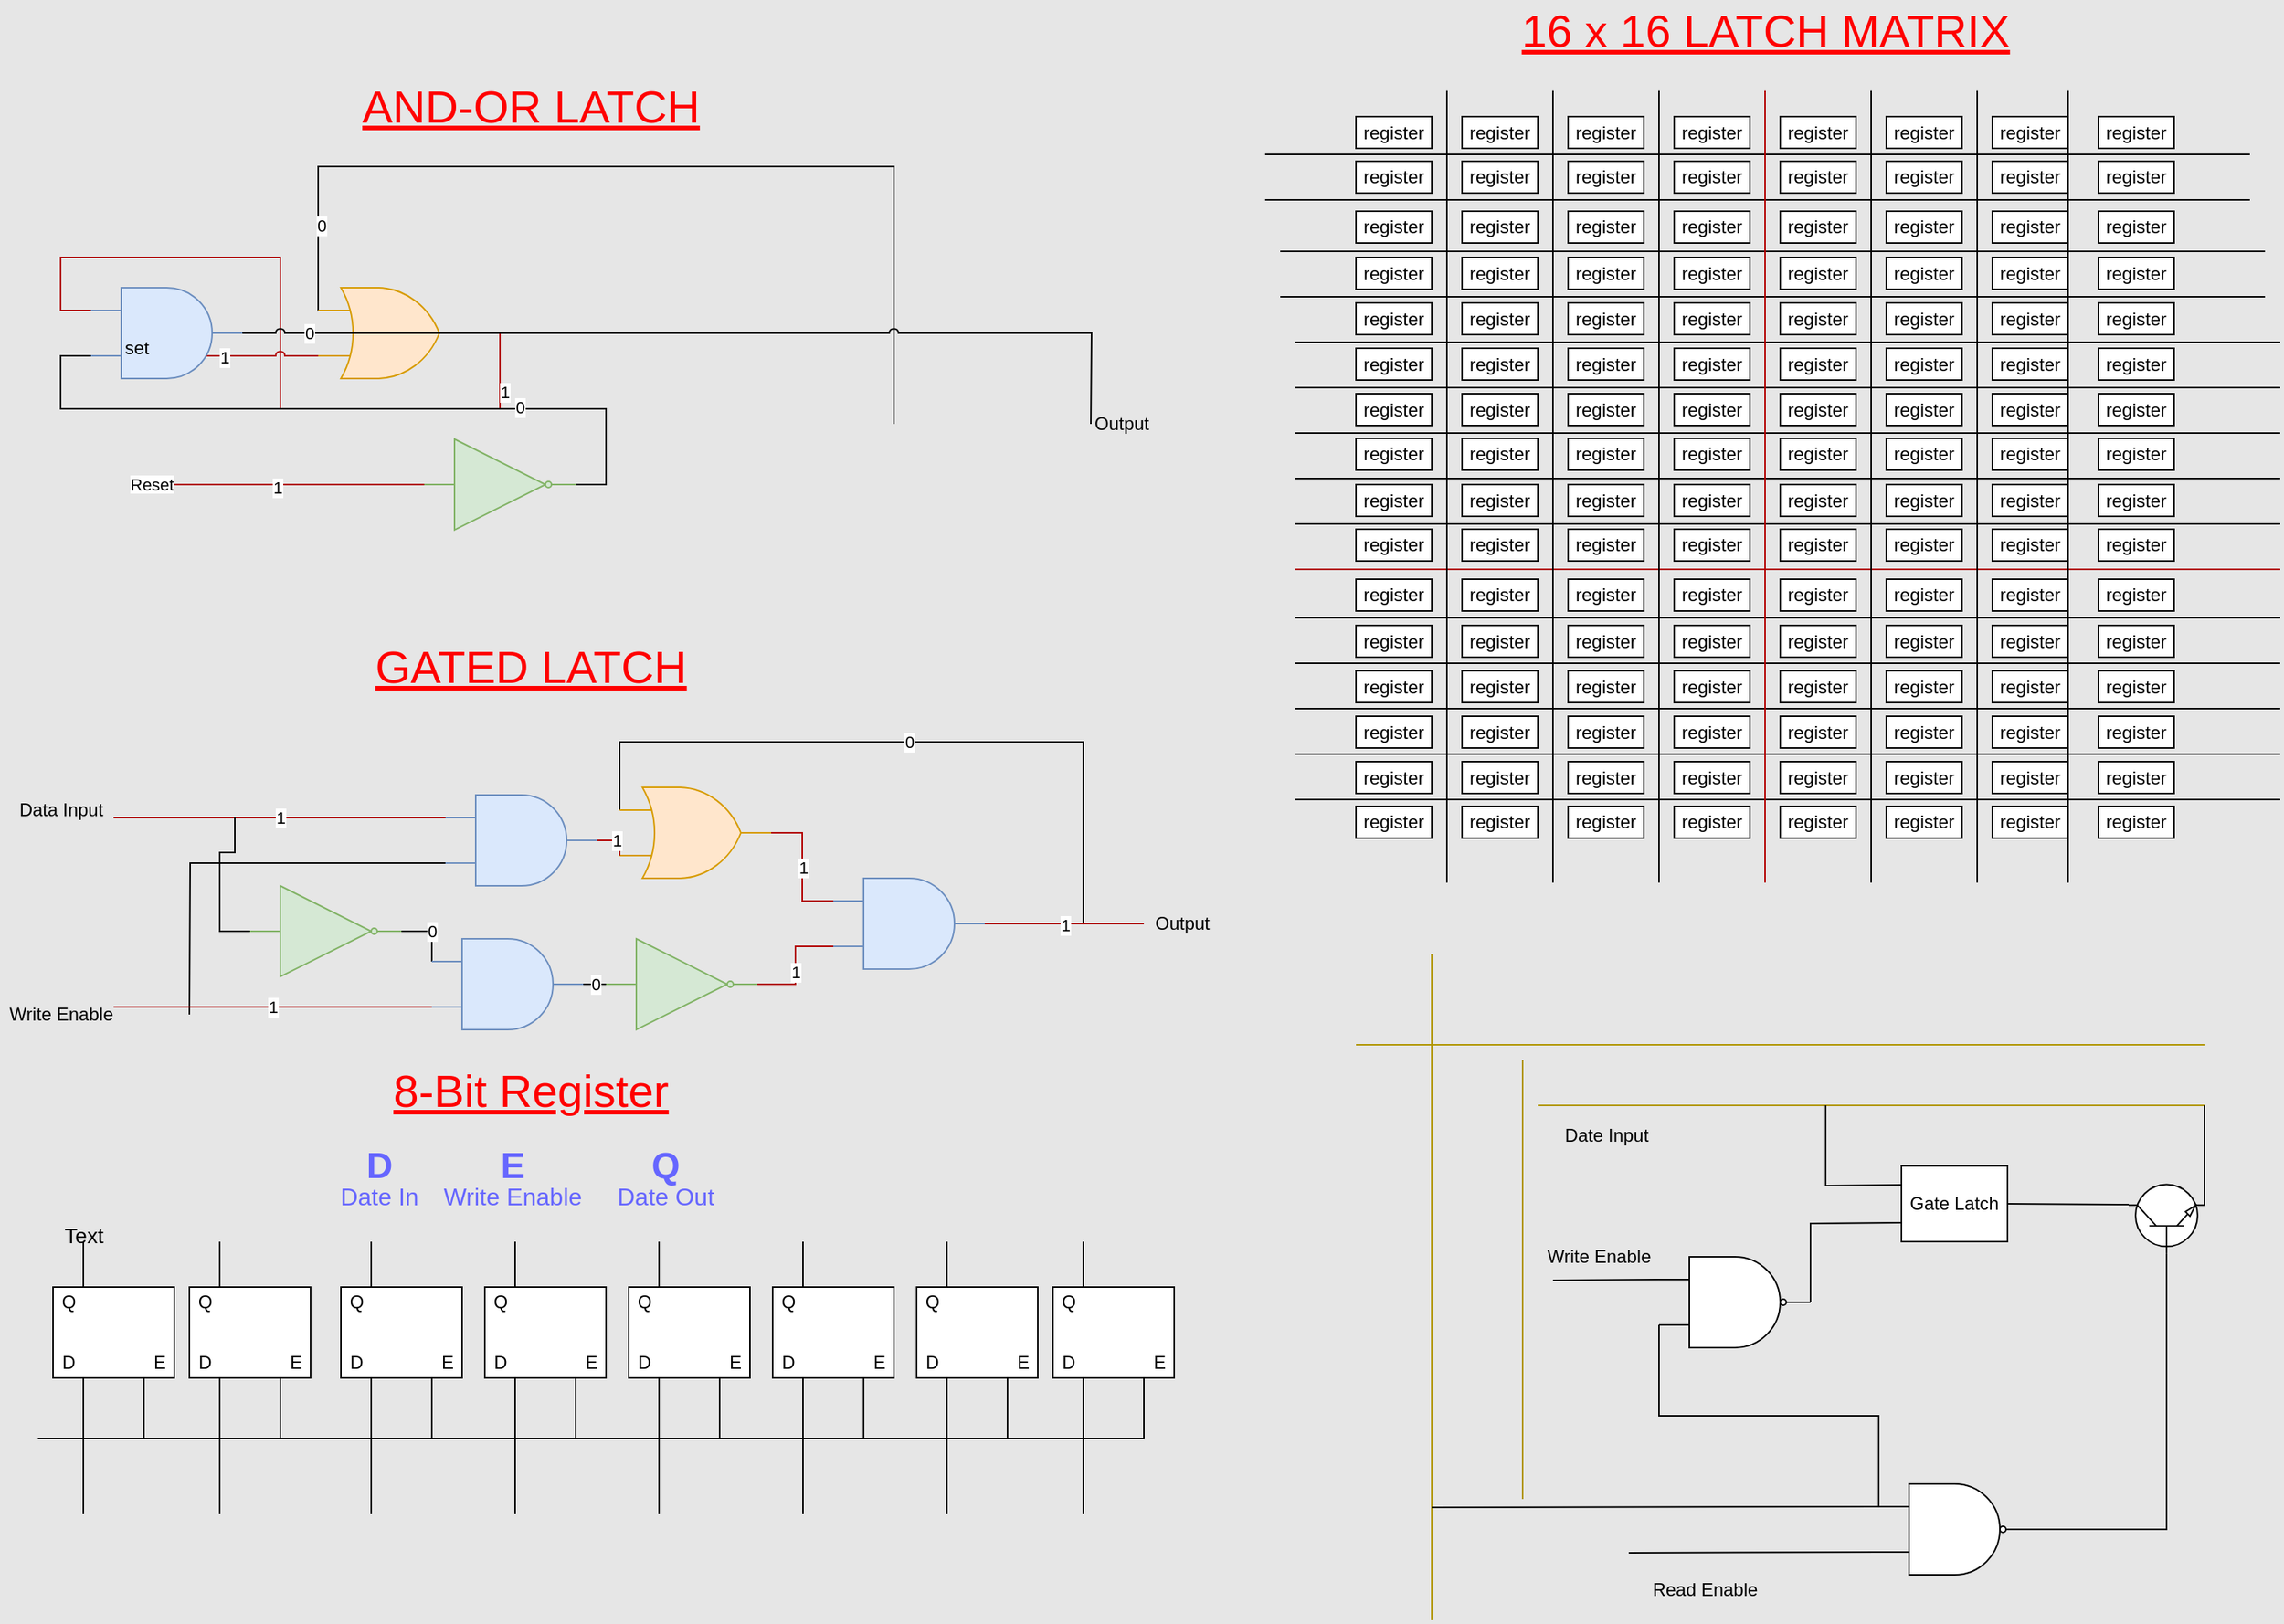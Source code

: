 <mxfile version="13.10.8" type="github">
  <diagram id="ZTTzLVGqZUzY3PQwYkwi" name="Page-1">
    <mxGraphModel dx="1351" dy="923" grid="1" gridSize="10" guides="1" tooltips="1" connect="1" arrows="1" fold="1" page="1" pageScale="1" pageWidth="827" pageHeight="1169" background="#E6E6E6" math="0" shadow="0">
      <root>
        <mxCell id="0" />
        <mxCell id="1" parent="0" />
        <mxCell id="rtizMYBKSLq8vMq1UdSF-3" style="edgeStyle=orthogonalEdgeStyle;orthogonalLoop=1;jettySize=auto;html=1;exitX=1;exitY=0.5;exitDx=0;exitDy=0;exitPerimeter=0;entryX=0;entryY=0.25;entryDx=0;entryDy=0;entryPerimeter=0;jumpStyle=arc;rounded=0;endArrow=none;endFill=0;fillColor=#e51400;strokeColor=#B20000;" edge="1" parent="1" source="rtizMYBKSLq8vMq1UdSF-1" target="rtizMYBKSLq8vMq1UdSF-2">
          <mxGeometry relative="1" as="geometry" />
        </mxCell>
        <mxCell id="rtizMYBKSLq8vMq1UdSF-19" value="1" style="edgeLabel;html=1;align=center;verticalAlign=middle;resizable=0;points=[];" vertex="1" connectable="0" parent="rtizMYBKSLq8vMq1UdSF-3">
          <mxGeometry x="-0.773" y="3" relative="1" as="geometry">
            <mxPoint as="offset" />
          </mxGeometry>
        </mxCell>
        <mxCell id="rtizMYBKSLq8vMq1UdSF-7" style="edgeStyle=orthogonalEdgeStyle;orthogonalLoop=1;jettySize=auto;html=1;exitX=0;exitY=0.25;exitDx=0;exitDy=0;exitPerimeter=0;jumpStyle=arc;rounded=0;endArrow=none;endFill=0;" edge="1" parent="1" source="rtizMYBKSLq8vMq1UdSF-1">
          <mxGeometry relative="1" as="geometry">
            <mxPoint x="595" y="310" as="targetPoint" />
            <Array as="points">
              <mxPoint x="215" y="140" />
              <mxPoint x="595" y="140" />
            </Array>
          </mxGeometry>
        </mxCell>
        <mxCell id="rtizMYBKSLq8vMq1UdSF-18" value="0" style="edgeLabel;html=1;align=center;verticalAlign=middle;resizable=0;points=[];" vertex="1" connectable="0" parent="rtizMYBKSLq8vMq1UdSF-7">
          <mxGeometry x="-0.826" y="-2" relative="1" as="geometry">
            <mxPoint as="offset" />
          </mxGeometry>
        </mxCell>
        <mxCell id="rtizMYBKSLq8vMq1UdSF-9" style="edgeStyle=orthogonalEdgeStyle;orthogonalLoop=1;jettySize=auto;html=1;exitX=0;exitY=0.75;exitDx=0;exitDy=0;exitPerimeter=0;jumpStyle=arc;rounded=0;endArrow=none;endFill=0;fillColor=#e51400;strokeColor=#B20000;" edge="1" parent="1" source="rtizMYBKSLq8vMq1UdSF-1">
          <mxGeometry relative="1" as="geometry">
            <mxPoint x="105" y="265" as="targetPoint" />
          </mxGeometry>
        </mxCell>
        <mxCell id="rtizMYBKSLq8vMq1UdSF-16" value="1" style="edgeLabel;html=1;align=center;verticalAlign=middle;resizable=0;points=[];" vertex="1" connectable="0" parent="rtizMYBKSLq8vMq1UdSF-9">
          <mxGeometry x="0.127" relative="1" as="geometry">
            <mxPoint as="offset" />
          </mxGeometry>
        </mxCell>
        <mxCell id="rtizMYBKSLq8vMq1UdSF-1" value="" style="verticalLabelPosition=bottom;shadow=0;dashed=0;align=center;html=1;verticalAlign=top;shape=mxgraph.electrical.logic_gates.logic_gate;operation=or;fillColor=#ffe6cc;strokeColor=#d79b00;" vertex="1" parent="1">
          <mxGeometry x="215" y="220" width="100" height="60" as="geometry" />
        </mxCell>
        <mxCell id="rtizMYBKSLq8vMq1UdSF-6" style="edgeStyle=orthogonalEdgeStyle;orthogonalLoop=1;jettySize=auto;html=1;exitX=1;exitY=0.5;exitDx=0;exitDy=0;exitPerimeter=0;jumpStyle=arc;rounded=0;endArrow=none;endFill=0;" edge="1" parent="1" source="rtizMYBKSLq8vMq1UdSF-2">
          <mxGeometry relative="1" as="geometry">
            <mxPoint x="725" y="310" as="targetPoint" />
          </mxGeometry>
        </mxCell>
        <mxCell id="rtizMYBKSLq8vMq1UdSF-21" value="0" style="edgeLabel;html=1;align=center;verticalAlign=middle;resizable=0;points=[];" vertex="1" connectable="0" parent="rtizMYBKSLq8vMq1UdSF-6">
          <mxGeometry x="-0.859" relative="1" as="geometry">
            <mxPoint as="offset" />
          </mxGeometry>
        </mxCell>
        <mxCell id="rtizMYBKSLq8vMq1UdSF-2" value="" style="verticalLabelPosition=bottom;shadow=0;dashed=0;align=center;html=1;verticalAlign=top;shape=mxgraph.electrical.logic_gates.logic_gate;operation=and;fillColor=#dae8fc;strokeColor=#6c8ebf;" vertex="1" parent="1">
          <mxGeometry x="65" y="220.0" width="100" height="60" as="geometry" />
        </mxCell>
        <mxCell id="rtizMYBKSLq8vMq1UdSF-5" style="edgeStyle=orthogonalEdgeStyle;orthogonalLoop=1;jettySize=auto;html=1;exitX=1;exitY=0.5;exitDx=0;exitDy=0;entryX=0;entryY=0.75;entryDx=0;entryDy=0;entryPerimeter=0;jumpStyle=arc;rounded=0;endArrow=none;endFill=0;" edge="1" parent="1" source="rtizMYBKSLq8vMq1UdSF-4" target="rtizMYBKSLq8vMq1UdSF-2">
          <mxGeometry relative="1" as="geometry" />
        </mxCell>
        <mxCell id="rtizMYBKSLq8vMq1UdSF-20" value="0" style="edgeLabel;html=1;align=center;verticalAlign=middle;resizable=0;points=[];" vertex="1" connectable="0" parent="rtizMYBKSLq8vMq1UdSF-5">
          <mxGeometry x="-0.474" y="-1" relative="1" as="geometry">
            <mxPoint as="offset" />
          </mxGeometry>
        </mxCell>
        <mxCell id="rtizMYBKSLq8vMq1UdSF-8" style="edgeStyle=orthogonalEdgeStyle;orthogonalLoop=1;jettySize=auto;html=1;exitX=0;exitY=0.5;exitDx=0;exitDy=0;jumpStyle=arc;rounded=0;endArrow=none;endFill=0;fillColor=#e51400;strokeColor=#B20000;" edge="1" parent="1" source="rtizMYBKSLq8vMq1UdSF-4">
          <mxGeometry relative="1" as="geometry">
            <mxPoint x="115" y="350" as="targetPoint" />
          </mxGeometry>
        </mxCell>
        <mxCell id="rtizMYBKSLq8vMq1UdSF-17" value="1" style="edgeLabel;html=1;align=center;verticalAlign=middle;resizable=0;points=[];" vertex="1" connectable="0" parent="rtizMYBKSLq8vMq1UdSF-8">
          <mxGeometry x="0.141" y="1" relative="1" as="geometry">
            <mxPoint as="offset" />
          </mxGeometry>
        </mxCell>
        <mxCell id="rtizMYBKSLq8vMq1UdSF-4" value="" style="verticalLabelPosition=bottom;shadow=0;dashed=0;align=center;html=1;verticalAlign=top;shape=mxgraph.electrical.logic_gates.buffer2;negating=1;fillColor=#d5e8d4;strokeColor=#82b366;" vertex="1" parent="1">
          <mxGeometry x="285" y="320" width="100" height="60" as="geometry" />
        </mxCell>
        <mxCell id="rtizMYBKSLq8vMq1UdSF-12" value="Output" style="text;html=1;align=center;verticalAlign=middle;resizable=0;points=[];autosize=1;" vertex="1" parent="1">
          <mxGeometry x="720" y="300" width="50" height="20" as="geometry" />
        </mxCell>
        <mxCell id="rtizMYBKSLq8vMq1UdSF-13" value="&lt;span style=&quot;font-size: 11px ; background-color: rgb(255 , 255 , 255)&quot;&gt;Reset&lt;/span&gt;" style="text;html=1;align=center;verticalAlign=middle;resizable=0;points=[];autosize=1;" vertex="1" parent="1">
          <mxGeometry x="85" y="340" width="40" height="20" as="geometry" />
        </mxCell>
        <mxCell id="rtizMYBKSLq8vMq1UdSF-15" value="set" style="text;html=1;align=center;verticalAlign=middle;resizable=0;points=[];autosize=1;" vertex="1" parent="1">
          <mxGeometry x="80" y="250" width="30" height="20" as="geometry" />
        </mxCell>
        <mxCell id="rtizMYBKSLq8vMq1UdSF-22" value="AND-OR LATCH&lt;br style=&quot;font-size: 30px;&quot;&gt;" style="text;html=1;align=center;verticalAlign=middle;resizable=0;points=[];autosize=1;fontSize=30;fontColor=#FF0000;fontStyle=4" vertex="1" parent="1">
          <mxGeometry x="235" y="80" width="240" height="40" as="geometry" />
        </mxCell>
        <mxCell id="rtizMYBKSLq8vMq1UdSF-23" value="GATED LATCH" style="text;html=1;align=center;verticalAlign=middle;resizable=0;points=[];autosize=1;fontSize=30;fontColor=#FF0000;fontStyle=4" vertex="1" parent="1">
          <mxGeometry x="245" y="450" width="220" height="40" as="geometry" />
        </mxCell>
        <mxCell id="rtizMYBKSLq8vMq1UdSF-37" value="0" style="edgeStyle=elbowEdgeStyle;rounded=0;orthogonalLoop=1;jettySize=auto;html=1;exitX=0;exitY=0.25;exitDx=0;exitDy=0;exitPerimeter=0;elbow=vertical;endArrow=none;endFill=0;" edge="1" parent="1" source="rtizMYBKSLq8vMq1UdSF-25">
          <mxGeometry relative="1" as="geometry">
            <mxPoint x="720" y="640" as="targetPoint" />
            <Array as="points">
              <mxPoint x="560" y="520" />
            </Array>
          </mxGeometry>
        </mxCell>
        <mxCell id="rtizMYBKSLq8vMq1UdSF-25" value="" style="verticalLabelPosition=bottom;shadow=0;dashed=0;align=center;html=1;verticalAlign=top;shape=mxgraph.electrical.logic_gates.logic_gate;operation=or;fillColor=#ffe6cc;strokeColor=#d79b00;" vertex="1" parent="1">
          <mxGeometry x="414" y="550" width="100" height="60" as="geometry" />
        </mxCell>
        <mxCell id="rtizMYBKSLq8vMq1UdSF-31" value="1" style="edgeStyle=orthogonalEdgeStyle;rounded=0;orthogonalLoop=1;jettySize=auto;html=1;exitX=0;exitY=0.25;exitDx=0;exitDy=0;exitPerimeter=0;entryX=1;entryY=0.5;entryDx=0;entryDy=0;entryPerimeter=0;endArrow=none;endFill=0;fillColor=#e51400;strokeColor=#B20000;" edge="1" parent="1" source="rtizMYBKSLq8vMq1UdSF-26" target="rtizMYBKSLq8vMq1UdSF-25">
          <mxGeometry relative="1" as="geometry" />
        </mxCell>
        <mxCell id="rtizMYBKSLq8vMq1UdSF-32" value="1" style="edgeStyle=orthogonalEdgeStyle;rounded=0;orthogonalLoop=1;jettySize=auto;html=1;exitX=0;exitY=0.75;exitDx=0;exitDy=0;exitPerimeter=0;entryX=0.91;entryY=0.5;entryDx=0;entryDy=0;entryPerimeter=0;endArrow=none;endFill=0;fillColor=#e51400;strokeColor=#B20000;" edge="1" parent="1" source="rtizMYBKSLq8vMq1UdSF-26" target="rtizMYBKSLq8vMq1UdSF-27">
          <mxGeometry relative="1" as="geometry" />
        </mxCell>
        <mxCell id="rtizMYBKSLq8vMq1UdSF-36" value="1" style="edgeStyle=orthogonalEdgeStyle;rounded=0;orthogonalLoop=1;jettySize=auto;html=1;exitX=1;exitY=0.5;exitDx=0;exitDy=0;exitPerimeter=0;endArrow=none;endFill=0;fillColor=#e51400;strokeColor=#B20000;" edge="1" parent="1" source="rtizMYBKSLq8vMq1UdSF-26">
          <mxGeometry relative="1" as="geometry">
            <mxPoint x="760" y="640" as="targetPoint" />
          </mxGeometry>
        </mxCell>
        <mxCell id="rtizMYBKSLq8vMq1UdSF-26" value="" style="verticalLabelPosition=bottom;shadow=0;dashed=0;align=center;html=1;verticalAlign=top;shape=mxgraph.electrical.logic_gates.logic_gate;operation=and;fillColor=#dae8fc;strokeColor=#6c8ebf;" vertex="1" parent="1">
          <mxGeometry x="555" y="610" width="100" height="60" as="geometry" />
        </mxCell>
        <mxCell id="rtizMYBKSLq8vMq1UdSF-33" value="0" style="edgeStyle=orthogonalEdgeStyle;rounded=0;orthogonalLoop=1;jettySize=auto;html=1;exitX=0;exitY=0.5;exitDx=0;exitDy=0;entryX=1;entryY=0.5;entryDx=0;entryDy=0;entryPerimeter=0;endArrow=none;endFill=0;" edge="1" parent="1" source="rtizMYBKSLq8vMq1UdSF-27" target="rtizMYBKSLq8vMq1UdSF-29">
          <mxGeometry relative="1" as="geometry" />
        </mxCell>
        <mxCell id="rtizMYBKSLq8vMq1UdSF-27" value="" style="verticalLabelPosition=bottom;shadow=0;dashed=0;align=center;html=1;verticalAlign=top;shape=mxgraph.electrical.logic_gates.buffer2;negating=1;fillColor=#d5e8d4;strokeColor=#82b366;" vertex="1" parent="1">
          <mxGeometry x="405" y="650" width="100" height="60" as="geometry" />
        </mxCell>
        <mxCell id="rtizMYBKSLq8vMq1UdSF-38" value="1" style="edgeStyle=orthogonalEdgeStyle;rounded=0;orthogonalLoop=1;jettySize=auto;html=1;exitX=1;exitY=0.5;exitDx=0;exitDy=0;exitPerimeter=0;entryX=0;entryY=0.75;entryDx=0;entryDy=0;entryPerimeter=0;endArrow=none;endFill=0;fillColor=#e51400;strokeColor=#B20000;" edge="1" parent="1" source="rtizMYBKSLq8vMq1UdSF-28" target="rtizMYBKSLq8vMq1UdSF-25">
          <mxGeometry relative="1" as="geometry" />
        </mxCell>
        <mxCell id="rtizMYBKSLq8vMq1UdSF-42" style="edgeStyle=orthogonalEdgeStyle;rounded=0;orthogonalLoop=1;jettySize=auto;html=1;exitX=0;exitY=0.75;exitDx=0;exitDy=0;exitPerimeter=0;endArrow=none;endFill=0;" edge="1" parent="1" source="rtizMYBKSLq8vMq1UdSF-28">
          <mxGeometry relative="1" as="geometry">
            <mxPoint x="130" y="700" as="targetPoint" />
          </mxGeometry>
        </mxCell>
        <mxCell id="rtizMYBKSLq8vMq1UdSF-44" value="1" style="edgeStyle=orthogonalEdgeStyle;rounded=0;orthogonalLoop=1;jettySize=auto;html=1;exitX=0;exitY=0.25;exitDx=0;exitDy=0;exitPerimeter=0;endArrow=none;endFill=0;fillColor=#e51400;strokeColor=#B20000;" edge="1" parent="1" source="rtizMYBKSLq8vMq1UdSF-28">
          <mxGeometry relative="1" as="geometry">
            <mxPoint x="80" y="570" as="targetPoint" />
          </mxGeometry>
        </mxCell>
        <mxCell id="rtizMYBKSLq8vMq1UdSF-28" value="" style="verticalLabelPosition=bottom;shadow=0;dashed=0;align=center;html=1;verticalAlign=top;shape=mxgraph.electrical.logic_gates.logic_gate;operation=and;fillColor=#dae8fc;strokeColor=#6c8ebf;" vertex="1" parent="1">
          <mxGeometry x="299" y="555" width="100" height="60" as="geometry" />
        </mxCell>
        <mxCell id="rtizMYBKSLq8vMq1UdSF-43" value="1" style="edgeStyle=orthogonalEdgeStyle;rounded=0;orthogonalLoop=1;jettySize=auto;html=1;exitX=0;exitY=0.75;exitDx=0;exitDy=0;exitPerimeter=0;endArrow=none;endFill=0;fillColor=#e51400;strokeColor=#B20000;" edge="1" parent="1" source="rtizMYBKSLq8vMq1UdSF-29">
          <mxGeometry relative="1" as="geometry">
            <mxPoint x="80" y="695" as="targetPoint" />
          </mxGeometry>
        </mxCell>
        <mxCell id="rtizMYBKSLq8vMq1UdSF-45" value="0" style="edgeStyle=elbowEdgeStyle;rounded=0;jumpStyle=arc;orthogonalLoop=1;jettySize=auto;elbow=vertical;html=1;exitX=0;exitY=0.25;exitDx=0;exitDy=0;exitPerimeter=0;entryX=1;entryY=0.5;entryDx=0;entryDy=0;endArrow=none;endFill=0;" edge="1" parent="1" source="rtizMYBKSLq8vMq1UdSF-29" target="rtizMYBKSLq8vMq1UdSF-30">
          <mxGeometry relative="1" as="geometry">
            <Array as="points">
              <mxPoint x="280" y="645" />
            </Array>
          </mxGeometry>
        </mxCell>
        <mxCell id="rtizMYBKSLq8vMq1UdSF-29" value="" style="verticalLabelPosition=bottom;shadow=0;dashed=0;align=center;html=1;verticalAlign=top;shape=mxgraph.electrical.logic_gates.logic_gate;operation=and;fillColor=#dae8fc;strokeColor=#6c8ebf;" vertex="1" parent="1">
          <mxGeometry x="290" y="650" width="100" height="60" as="geometry" />
        </mxCell>
        <mxCell id="rtizMYBKSLq8vMq1UdSF-41" style="edgeStyle=orthogonalEdgeStyle;rounded=0;orthogonalLoop=1;jettySize=auto;html=1;exitX=0;exitY=0.5;exitDx=0;exitDy=0;endArrow=none;endFill=0;" edge="1" parent="1" source="rtizMYBKSLq8vMq1UdSF-30">
          <mxGeometry relative="1" as="geometry">
            <mxPoint x="160" y="570" as="targetPoint" />
            <Array as="points">
              <mxPoint x="150" y="645" />
              <mxPoint x="150" y="593" />
              <mxPoint x="160" y="593" />
            </Array>
          </mxGeometry>
        </mxCell>
        <mxCell id="rtizMYBKSLq8vMq1UdSF-30" value="" style="verticalLabelPosition=bottom;shadow=0;dashed=0;align=center;html=1;verticalAlign=top;shape=mxgraph.electrical.logic_gates.buffer2;negating=1;fillColor=#d5e8d4;strokeColor=#82b366;" vertex="1" parent="1">
          <mxGeometry x="170" y="615" width="100" height="60" as="geometry" />
        </mxCell>
        <mxCell id="rtizMYBKSLq8vMq1UdSF-46" value="Data Input" style="text;html=1;align=center;verticalAlign=middle;resizable=0;points=[];autosize=1;" vertex="1" parent="1">
          <mxGeometry x="10" y="555" width="70" height="20" as="geometry" />
        </mxCell>
        <mxCell id="rtizMYBKSLq8vMq1UdSF-47" value="Write Enable" style="text;html=1;align=center;verticalAlign=middle;resizable=0;points=[];autosize=1;" vertex="1" parent="1">
          <mxGeometry x="5" y="690" width="80" height="20" as="geometry" />
        </mxCell>
        <mxCell id="rtizMYBKSLq8vMq1UdSF-48" value="Output" style="text;html=1;align=center;verticalAlign=middle;resizable=0;points=[];autosize=1;" vertex="1" parent="1">
          <mxGeometry x="760" y="630" width="50" height="20" as="geometry" />
        </mxCell>
        <mxCell id="rtizMYBKSLq8vMq1UdSF-52" value="8-Bit Register" style="text;html=1;align=center;verticalAlign=middle;resizable=0;points=[];autosize=1;fontSize=30;fontColor=#FF0000;fontStyle=4" vertex="1" parent="1">
          <mxGeometry x="255" y="730" width="200" height="40" as="geometry" />
        </mxCell>
        <mxCell id="rtizMYBKSLq8vMq1UdSF-82" value="" style="group" vertex="1" connectable="0" parent="1">
          <mxGeometry x="130" y="850" width="80" height="180" as="geometry" />
        </mxCell>
        <mxCell id="rtizMYBKSLq8vMq1UdSF-83" style="edgeStyle=elbowEdgeStyle;rounded=0;jumpStyle=arc;orthogonalLoop=1;jettySize=auto;elbow=vertical;html=1;exitX=0.25;exitY=0;exitDx=0;exitDy=0;endArrow=none;endFill=0;" edge="1" parent="rtizMYBKSLq8vMq1UdSF-82" source="rtizMYBKSLq8vMq1UdSF-86">
          <mxGeometry relative="1" as="geometry">
            <mxPoint x="20" as="targetPoint" />
          </mxGeometry>
        </mxCell>
        <mxCell id="rtizMYBKSLq8vMq1UdSF-84" style="edgeStyle=elbowEdgeStyle;rounded=0;jumpStyle=arc;orthogonalLoop=1;jettySize=auto;elbow=vertical;html=1;exitX=0.25;exitY=1;exitDx=0;exitDy=0;endArrow=none;endFill=0;" edge="1" parent="rtizMYBKSLq8vMq1UdSF-82" source="rtizMYBKSLq8vMq1UdSF-86">
          <mxGeometry relative="1" as="geometry">
            <mxPoint x="20" y="180" as="targetPoint" />
          </mxGeometry>
        </mxCell>
        <mxCell id="rtizMYBKSLq8vMq1UdSF-85" style="edgeStyle=elbowEdgeStyle;rounded=0;jumpStyle=arc;orthogonalLoop=1;jettySize=auto;elbow=vertical;html=1;exitX=0.75;exitY=1;exitDx=0;exitDy=0;endArrow=none;endFill=0;" edge="1" parent="rtizMYBKSLq8vMq1UdSF-82" source="rtizMYBKSLq8vMq1UdSF-86">
          <mxGeometry relative="1" as="geometry">
            <mxPoint x="60" y="130" as="targetPoint" />
          </mxGeometry>
        </mxCell>
        <mxCell id="rtizMYBKSLq8vMq1UdSF-86" value="" style="rounded=0;whiteSpace=wrap;html=1;" vertex="1" parent="rtizMYBKSLq8vMq1UdSF-82">
          <mxGeometry y="30" width="80" height="60" as="geometry" />
        </mxCell>
        <mxCell id="rtizMYBKSLq8vMq1UdSF-87" value="Q" style="text;html=1;align=center;verticalAlign=middle;resizable=0;points=[];autosize=1;" vertex="1" parent="rtizMYBKSLq8vMq1UdSF-82">
          <mxGeometry y="30" width="20" height="20" as="geometry" />
        </mxCell>
        <mxCell id="rtizMYBKSLq8vMq1UdSF-88" value="D" style="text;html=1;align=center;verticalAlign=middle;resizable=0;points=[];autosize=1;" vertex="1" parent="rtizMYBKSLq8vMq1UdSF-82">
          <mxGeometry y="70" width="20" height="20" as="geometry" />
        </mxCell>
        <mxCell id="rtizMYBKSLq8vMq1UdSF-89" value="E" style="text;html=1;align=center;verticalAlign=middle;resizable=0;points=[];autosize=1;" vertex="1" parent="rtizMYBKSLq8vMq1UdSF-82">
          <mxGeometry x="60" y="70" width="20" height="20" as="geometry" />
        </mxCell>
        <mxCell id="rtizMYBKSLq8vMq1UdSF-98" value="" style="group" vertex="1" connectable="0" parent="1">
          <mxGeometry x="515" y="850" width="80" height="180" as="geometry" />
        </mxCell>
        <mxCell id="rtizMYBKSLq8vMq1UdSF-99" style="edgeStyle=elbowEdgeStyle;rounded=0;jumpStyle=arc;orthogonalLoop=1;jettySize=auto;elbow=vertical;html=1;exitX=0.25;exitY=0;exitDx=0;exitDy=0;endArrow=none;endFill=0;" edge="1" parent="rtizMYBKSLq8vMq1UdSF-98" source="rtizMYBKSLq8vMq1UdSF-102">
          <mxGeometry relative="1" as="geometry">
            <mxPoint x="20" as="targetPoint" />
          </mxGeometry>
        </mxCell>
        <mxCell id="rtizMYBKSLq8vMq1UdSF-100" style="edgeStyle=elbowEdgeStyle;rounded=0;jumpStyle=arc;orthogonalLoop=1;jettySize=auto;elbow=vertical;html=1;exitX=0.25;exitY=1;exitDx=0;exitDy=0;endArrow=none;endFill=0;" edge="1" parent="rtizMYBKSLq8vMq1UdSF-98" source="rtizMYBKSLq8vMq1UdSF-102">
          <mxGeometry relative="1" as="geometry">
            <mxPoint x="20" y="180" as="targetPoint" />
          </mxGeometry>
        </mxCell>
        <mxCell id="rtizMYBKSLq8vMq1UdSF-101" style="edgeStyle=elbowEdgeStyle;rounded=0;jumpStyle=arc;orthogonalLoop=1;jettySize=auto;elbow=vertical;html=1;exitX=0.75;exitY=1;exitDx=0;exitDy=0;endArrow=none;endFill=0;" edge="1" parent="rtizMYBKSLq8vMq1UdSF-98" source="rtizMYBKSLq8vMq1UdSF-102">
          <mxGeometry relative="1" as="geometry">
            <mxPoint x="60" y="130" as="targetPoint" />
          </mxGeometry>
        </mxCell>
        <mxCell id="rtizMYBKSLq8vMq1UdSF-102" value="" style="rounded=0;whiteSpace=wrap;html=1;" vertex="1" parent="rtizMYBKSLq8vMq1UdSF-98">
          <mxGeometry y="30" width="80" height="60" as="geometry" />
        </mxCell>
        <mxCell id="rtizMYBKSLq8vMq1UdSF-103" value="Q" style="text;html=1;align=center;verticalAlign=middle;resizable=0;points=[];autosize=1;" vertex="1" parent="rtizMYBKSLq8vMq1UdSF-98">
          <mxGeometry y="30" width="20" height="20" as="geometry" />
        </mxCell>
        <mxCell id="rtizMYBKSLq8vMq1UdSF-104" value="D" style="text;html=1;align=center;verticalAlign=middle;resizable=0;points=[];autosize=1;" vertex="1" parent="rtizMYBKSLq8vMq1UdSF-98">
          <mxGeometry y="70" width="20" height="20" as="geometry" />
        </mxCell>
        <mxCell id="rtizMYBKSLq8vMq1UdSF-105" value="E" style="text;html=1;align=center;verticalAlign=middle;resizable=0;points=[];autosize=1;" vertex="1" parent="rtizMYBKSLq8vMq1UdSF-98">
          <mxGeometry x="60" y="70" width="20" height="20" as="geometry" />
        </mxCell>
        <mxCell id="rtizMYBKSLq8vMq1UdSF-106" value="" style="group" vertex="1" connectable="0" parent="1">
          <mxGeometry x="420" y="850" width="80" height="180" as="geometry" />
        </mxCell>
        <mxCell id="rtizMYBKSLq8vMq1UdSF-107" style="edgeStyle=elbowEdgeStyle;rounded=0;jumpStyle=arc;orthogonalLoop=1;jettySize=auto;elbow=vertical;html=1;exitX=0.25;exitY=0;exitDx=0;exitDy=0;endArrow=none;endFill=0;" edge="1" parent="rtizMYBKSLq8vMq1UdSF-106" source="rtizMYBKSLq8vMq1UdSF-110">
          <mxGeometry relative="1" as="geometry">
            <mxPoint x="20" as="targetPoint" />
          </mxGeometry>
        </mxCell>
        <mxCell id="rtizMYBKSLq8vMq1UdSF-108" style="edgeStyle=elbowEdgeStyle;rounded=0;jumpStyle=arc;orthogonalLoop=1;jettySize=auto;elbow=vertical;html=1;exitX=0.25;exitY=1;exitDx=0;exitDy=0;endArrow=none;endFill=0;" edge="1" parent="rtizMYBKSLq8vMq1UdSF-106" source="rtizMYBKSLq8vMq1UdSF-110">
          <mxGeometry relative="1" as="geometry">
            <mxPoint x="20" y="180" as="targetPoint" />
          </mxGeometry>
        </mxCell>
        <mxCell id="rtizMYBKSLq8vMq1UdSF-109" style="edgeStyle=elbowEdgeStyle;rounded=0;jumpStyle=arc;orthogonalLoop=1;jettySize=auto;elbow=vertical;html=1;exitX=0.75;exitY=1;exitDx=0;exitDy=0;endArrow=none;endFill=0;" edge="1" parent="rtizMYBKSLq8vMq1UdSF-106" source="rtizMYBKSLq8vMq1UdSF-110">
          <mxGeometry relative="1" as="geometry">
            <mxPoint x="60" y="130" as="targetPoint" />
          </mxGeometry>
        </mxCell>
        <mxCell id="rtizMYBKSLq8vMq1UdSF-110" value="" style="rounded=0;whiteSpace=wrap;html=1;" vertex="1" parent="rtizMYBKSLq8vMq1UdSF-106">
          <mxGeometry y="30" width="80" height="60" as="geometry" />
        </mxCell>
        <mxCell id="rtizMYBKSLq8vMq1UdSF-111" value="Q" style="text;html=1;align=center;verticalAlign=middle;resizable=0;points=[];autosize=1;" vertex="1" parent="rtizMYBKSLq8vMq1UdSF-106">
          <mxGeometry y="30" width="20" height="20" as="geometry" />
        </mxCell>
        <mxCell id="rtizMYBKSLq8vMq1UdSF-112" value="D" style="text;html=1;align=center;verticalAlign=middle;resizable=0;points=[];autosize=1;" vertex="1" parent="rtizMYBKSLq8vMq1UdSF-106">
          <mxGeometry y="70" width="20" height="20" as="geometry" />
        </mxCell>
        <mxCell id="rtizMYBKSLq8vMq1UdSF-113" value="E" style="text;html=1;align=center;verticalAlign=middle;resizable=0;points=[];autosize=1;" vertex="1" parent="rtizMYBKSLq8vMq1UdSF-106">
          <mxGeometry x="60" y="70" width="20" height="20" as="geometry" />
        </mxCell>
        <mxCell id="rtizMYBKSLq8vMq1UdSF-114" value="" style="group" vertex="1" connectable="0" parent="1">
          <mxGeometry x="325" y="850" width="80" height="180" as="geometry" />
        </mxCell>
        <mxCell id="rtizMYBKSLq8vMq1UdSF-115" style="edgeStyle=elbowEdgeStyle;rounded=0;jumpStyle=arc;orthogonalLoop=1;jettySize=auto;elbow=vertical;html=1;exitX=0.25;exitY=0;exitDx=0;exitDy=0;endArrow=none;endFill=0;" edge="1" parent="rtizMYBKSLq8vMq1UdSF-114" source="rtizMYBKSLq8vMq1UdSF-118">
          <mxGeometry relative="1" as="geometry">
            <mxPoint x="20" as="targetPoint" />
          </mxGeometry>
        </mxCell>
        <mxCell id="rtizMYBKSLq8vMq1UdSF-116" style="edgeStyle=elbowEdgeStyle;rounded=0;jumpStyle=arc;orthogonalLoop=1;jettySize=auto;elbow=vertical;html=1;exitX=0.25;exitY=1;exitDx=0;exitDy=0;endArrow=none;endFill=0;" edge="1" parent="rtizMYBKSLq8vMq1UdSF-114" source="rtizMYBKSLq8vMq1UdSF-118">
          <mxGeometry relative="1" as="geometry">
            <mxPoint x="20" y="180" as="targetPoint" />
          </mxGeometry>
        </mxCell>
        <mxCell id="rtizMYBKSLq8vMq1UdSF-117" style="edgeStyle=elbowEdgeStyle;rounded=0;jumpStyle=arc;orthogonalLoop=1;jettySize=auto;elbow=vertical;html=1;exitX=0.75;exitY=1;exitDx=0;exitDy=0;endArrow=none;endFill=0;" edge="1" parent="rtizMYBKSLq8vMq1UdSF-114" source="rtizMYBKSLq8vMq1UdSF-118">
          <mxGeometry relative="1" as="geometry">
            <mxPoint x="60" y="130" as="targetPoint" />
          </mxGeometry>
        </mxCell>
        <mxCell id="rtizMYBKSLq8vMq1UdSF-118" value="" style="rounded=0;whiteSpace=wrap;html=1;" vertex="1" parent="rtizMYBKSLq8vMq1UdSF-114">
          <mxGeometry y="30" width="80" height="60" as="geometry" />
        </mxCell>
        <mxCell id="rtizMYBKSLq8vMq1UdSF-119" value="Q" style="text;html=1;align=center;verticalAlign=middle;resizable=0;points=[];autosize=1;" vertex="1" parent="rtizMYBKSLq8vMq1UdSF-114">
          <mxGeometry y="30" width="20" height="20" as="geometry" />
        </mxCell>
        <mxCell id="rtizMYBKSLq8vMq1UdSF-120" value="D" style="text;html=1;align=center;verticalAlign=middle;resizable=0;points=[];autosize=1;" vertex="1" parent="rtizMYBKSLq8vMq1UdSF-114">
          <mxGeometry y="70" width="20" height="20" as="geometry" />
        </mxCell>
        <mxCell id="rtizMYBKSLq8vMq1UdSF-121" value="E" style="text;html=1;align=center;verticalAlign=middle;resizable=0;points=[];autosize=1;" vertex="1" parent="rtizMYBKSLq8vMq1UdSF-114">
          <mxGeometry x="60" y="70" width="20" height="20" as="geometry" />
        </mxCell>
        <mxCell id="rtizMYBKSLq8vMq1UdSF-122" value="" style="group" vertex="1" connectable="0" parent="1">
          <mxGeometry x="230" y="850" width="80" height="180" as="geometry" />
        </mxCell>
        <mxCell id="rtizMYBKSLq8vMq1UdSF-123" style="edgeStyle=elbowEdgeStyle;rounded=0;jumpStyle=arc;orthogonalLoop=1;jettySize=auto;elbow=vertical;html=1;exitX=0.25;exitY=0;exitDx=0;exitDy=0;endArrow=none;endFill=0;" edge="1" parent="rtizMYBKSLq8vMq1UdSF-122" source="rtizMYBKSLq8vMq1UdSF-126">
          <mxGeometry relative="1" as="geometry">
            <mxPoint x="20" as="targetPoint" />
          </mxGeometry>
        </mxCell>
        <mxCell id="rtizMYBKSLq8vMq1UdSF-124" style="edgeStyle=elbowEdgeStyle;rounded=0;jumpStyle=arc;orthogonalLoop=1;jettySize=auto;elbow=vertical;html=1;exitX=0.25;exitY=1;exitDx=0;exitDy=0;endArrow=none;endFill=0;" edge="1" parent="rtizMYBKSLq8vMq1UdSF-122" source="rtizMYBKSLq8vMq1UdSF-126">
          <mxGeometry relative="1" as="geometry">
            <mxPoint x="20" y="180" as="targetPoint" />
          </mxGeometry>
        </mxCell>
        <mxCell id="rtizMYBKSLq8vMq1UdSF-125" style="edgeStyle=elbowEdgeStyle;rounded=0;jumpStyle=arc;orthogonalLoop=1;jettySize=auto;elbow=vertical;html=1;exitX=0.75;exitY=1;exitDx=0;exitDy=0;endArrow=none;endFill=0;" edge="1" parent="rtizMYBKSLq8vMq1UdSF-122" source="rtizMYBKSLq8vMq1UdSF-126">
          <mxGeometry relative="1" as="geometry">
            <mxPoint x="60" y="130" as="targetPoint" />
          </mxGeometry>
        </mxCell>
        <mxCell id="rtizMYBKSLq8vMq1UdSF-126" value="" style="rounded=0;whiteSpace=wrap;html=1;" vertex="1" parent="rtizMYBKSLq8vMq1UdSF-122">
          <mxGeometry y="30" width="80" height="60" as="geometry" />
        </mxCell>
        <mxCell id="rtizMYBKSLq8vMq1UdSF-127" value="Q" style="text;html=1;align=center;verticalAlign=middle;resizable=0;points=[];autosize=1;" vertex="1" parent="rtizMYBKSLq8vMq1UdSF-122">
          <mxGeometry y="30" width="20" height="20" as="geometry" />
        </mxCell>
        <mxCell id="rtizMYBKSLq8vMq1UdSF-128" value="D" style="text;html=1;align=center;verticalAlign=middle;resizable=0;points=[];autosize=1;" vertex="1" parent="rtizMYBKSLq8vMq1UdSF-122">
          <mxGeometry y="70" width="20" height="20" as="geometry" />
        </mxCell>
        <mxCell id="rtizMYBKSLq8vMq1UdSF-129" value="E" style="text;html=1;align=center;verticalAlign=middle;resizable=0;points=[];autosize=1;" vertex="1" parent="rtizMYBKSLq8vMq1UdSF-122">
          <mxGeometry x="60" y="70" width="20" height="20" as="geometry" />
        </mxCell>
        <mxCell id="rtizMYBKSLq8vMq1UdSF-74" value="" style="group" vertex="1" connectable="0" parent="1">
          <mxGeometry x="700" y="850" width="80" height="180" as="geometry" />
        </mxCell>
        <mxCell id="rtizMYBKSLq8vMq1UdSF-75" style="edgeStyle=elbowEdgeStyle;rounded=0;jumpStyle=arc;orthogonalLoop=1;jettySize=auto;elbow=vertical;html=1;exitX=0.25;exitY=0;exitDx=0;exitDy=0;endArrow=none;endFill=0;" edge="1" parent="rtizMYBKSLq8vMq1UdSF-74" source="rtizMYBKSLq8vMq1UdSF-78">
          <mxGeometry relative="1" as="geometry">
            <mxPoint x="20" as="targetPoint" />
          </mxGeometry>
        </mxCell>
        <mxCell id="rtizMYBKSLq8vMq1UdSF-76" style="edgeStyle=elbowEdgeStyle;rounded=0;jumpStyle=arc;orthogonalLoop=1;jettySize=auto;elbow=vertical;html=1;exitX=0.25;exitY=1;exitDx=0;exitDy=0;endArrow=none;endFill=0;" edge="1" parent="rtizMYBKSLq8vMq1UdSF-74" source="rtizMYBKSLq8vMq1UdSF-78">
          <mxGeometry relative="1" as="geometry">
            <mxPoint x="20" y="180" as="targetPoint" />
          </mxGeometry>
        </mxCell>
        <mxCell id="rtizMYBKSLq8vMq1UdSF-77" style="edgeStyle=elbowEdgeStyle;rounded=0;jumpStyle=arc;orthogonalLoop=1;jettySize=auto;elbow=vertical;html=1;exitX=0.75;exitY=1;exitDx=0;exitDy=0;endArrow=none;endFill=0;" edge="1" parent="rtizMYBKSLq8vMq1UdSF-74" source="rtizMYBKSLq8vMq1UdSF-78">
          <mxGeometry relative="1" as="geometry">
            <mxPoint x="60" y="130" as="targetPoint" />
          </mxGeometry>
        </mxCell>
        <mxCell id="rtizMYBKSLq8vMq1UdSF-78" value="" style="rounded=0;whiteSpace=wrap;html=1;" vertex="1" parent="rtizMYBKSLq8vMq1UdSF-74">
          <mxGeometry y="30" width="80" height="60" as="geometry" />
        </mxCell>
        <mxCell id="rtizMYBKSLq8vMq1UdSF-79" value="Q" style="text;html=1;align=center;verticalAlign=middle;resizable=0;points=[];autosize=1;" vertex="1" parent="rtizMYBKSLq8vMq1UdSF-74">
          <mxGeometry y="30" width="20" height="20" as="geometry" />
        </mxCell>
        <mxCell id="rtizMYBKSLq8vMq1UdSF-80" value="D" style="text;html=1;align=center;verticalAlign=middle;resizable=0;points=[];autosize=1;" vertex="1" parent="rtizMYBKSLq8vMq1UdSF-74">
          <mxGeometry y="70" width="20" height="20" as="geometry" />
        </mxCell>
        <mxCell id="rtizMYBKSLq8vMq1UdSF-81" value="E" style="text;html=1;align=center;verticalAlign=middle;resizable=0;points=[];autosize=1;" vertex="1" parent="rtizMYBKSLq8vMq1UdSF-74">
          <mxGeometry x="60" y="70" width="20" height="20" as="geometry" />
        </mxCell>
        <mxCell id="rtizMYBKSLq8vMq1UdSF-130" value="" style="group" vertex="1" connectable="0" parent="1">
          <mxGeometry x="610" y="850" width="80" height="180" as="geometry" />
        </mxCell>
        <mxCell id="rtizMYBKSLq8vMq1UdSF-91" style="edgeStyle=elbowEdgeStyle;rounded=0;jumpStyle=arc;orthogonalLoop=1;jettySize=auto;elbow=vertical;html=1;exitX=0.25;exitY=0;exitDx=0;exitDy=0;endArrow=none;endFill=0;" edge="1" parent="rtizMYBKSLq8vMq1UdSF-130" source="rtizMYBKSLq8vMq1UdSF-94">
          <mxGeometry as="geometry">
            <mxPoint x="20" as="targetPoint" />
          </mxGeometry>
        </mxCell>
        <mxCell id="rtizMYBKSLq8vMq1UdSF-92" style="edgeStyle=elbowEdgeStyle;rounded=0;jumpStyle=arc;orthogonalLoop=1;jettySize=auto;elbow=vertical;html=1;exitX=0.25;exitY=1;exitDx=0;exitDy=0;endArrow=none;endFill=0;" edge="1" parent="rtizMYBKSLq8vMq1UdSF-130" source="rtizMYBKSLq8vMq1UdSF-94">
          <mxGeometry as="geometry">
            <mxPoint x="20" y="180" as="targetPoint" />
          </mxGeometry>
        </mxCell>
        <mxCell id="rtizMYBKSLq8vMq1UdSF-93" style="edgeStyle=elbowEdgeStyle;rounded=0;jumpStyle=arc;orthogonalLoop=1;jettySize=auto;elbow=vertical;html=1;exitX=0.75;exitY=1;exitDx=0;exitDy=0;endArrow=none;endFill=0;" edge="1" parent="rtizMYBKSLq8vMq1UdSF-130" source="rtizMYBKSLq8vMq1UdSF-94">
          <mxGeometry as="geometry">
            <mxPoint x="60" y="130" as="targetPoint" />
          </mxGeometry>
        </mxCell>
        <mxCell id="rtizMYBKSLq8vMq1UdSF-94" value="" style="rounded=0;whiteSpace=wrap;html=1;" vertex="1" parent="rtizMYBKSLq8vMq1UdSF-130">
          <mxGeometry y="30" width="80" height="60" as="geometry" />
        </mxCell>
        <mxCell id="rtizMYBKSLq8vMq1UdSF-95" value="Q" style="text;html=1;align=center;verticalAlign=middle;resizable=0;points=[];autosize=1;" vertex="1" parent="rtizMYBKSLq8vMq1UdSF-130">
          <mxGeometry y="30" width="20" height="20" as="geometry" />
        </mxCell>
        <mxCell id="rtizMYBKSLq8vMq1UdSF-96" value="D" style="text;html=1;align=center;verticalAlign=middle;resizable=0;points=[];autosize=1;" vertex="1" parent="rtizMYBKSLq8vMq1UdSF-130">
          <mxGeometry y="70" width="20" height="20" as="geometry" />
        </mxCell>
        <mxCell id="rtizMYBKSLq8vMq1UdSF-97" value="E" style="text;html=1;align=center;verticalAlign=middle;resizable=0;points=[];autosize=1;" vertex="1" parent="rtizMYBKSLq8vMq1UdSF-130">
          <mxGeometry x="60" y="70" width="20" height="20" as="geometry" />
        </mxCell>
        <mxCell id="rtizMYBKSLq8vMq1UdSF-131" value="" style="group" vertex="1" connectable="0" parent="1">
          <mxGeometry x="40" y="850" width="80" height="180" as="geometry" />
        </mxCell>
        <mxCell id="rtizMYBKSLq8vMq1UdSF-132" style="edgeStyle=elbowEdgeStyle;rounded=0;jumpStyle=arc;orthogonalLoop=1;jettySize=auto;elbow=vertical;html=1;exitX=0.25;exitY=0;exitDx=0;exitDy=0;endArrow=none;endFill=0;" edge="1" parent="rtizMYBKSLq8vMq1UdSF-131" source="rtizMYBKSLq8vMq1UdSF-135">
          <mxGeometry relative="1" as="geometry">
            <mxPoint x="20" as="targetPoint" />
          </mxGeometry>
        </mxCell>
        <mxCell id="rtizMYBKSLq8vMq1UdSF-133" style="edgeStyle=elbowEdgeStyle;rounded=0;jumpStyle=arc;orthogonalLoop=1;jettySize=auto;elbow=horizontal;html=1;exitX=0.25;exitY=1;exitDx=0;exitDy=0;endArrow=none;endFill=0;" edge="1" parent="rtizMYBKSLq8vMq1UdSF-131" source="rtizMYBKSLq8vMq1UdSF-135">
          <mxGeometry relative="1" as="geometry">
            <mxPoint x="20" y="180" as="targetPoint" />
          </mxGeometry>
        </mxCell>
        <mxCell id="rtizMYBKSLq8vMq1UdSF-134" style="edgeStyle=elbowEdgeStyle;rounded=0;jumpStyle=arc;orthogonalLoop=1;jettySize=auto;elbow=vertical;html=1;exitX=0.75;exitY=1;exitDx=0;exitDy=0;endArrow=none;endFill=0;" edge="1" parent="rtizMYBKSLq8vMq1UdSF-131" source="rtizMYBKSLq8vMq1UdSF-135">
          <mxGeometry relative="1" as="geometry">
            <mxPoint x="60" y="130" as="targetPoint" />
          </mxGeometry>
        </mxCell>
        <mxCell id="rtizMYBKSLq8vMq1UdSF-135" value="" style="rounded=0;whiteSpace=wrap;html=1;" vertex="1" parent="rtizMYBKSLq8vMq1UdSF-131">
          <mxGeometry y="30" width="80" height="60" as="geometry" />
        </mxCell>
        <mxCell id="rtizMYBKSLq8vMq1UdSF-136" value="Q" style="text;html=1;align=center;verticalAlign=middle;resizable=0;points=[];autosize=1;" vertex="1" parent="rtizMYBKSLq8vMq1UdSF-131">
          <mxGeometry y="30" width="20" height="20" as="geometry" />
        </mxCell>
        <mxCell id="rtizMYBKSLq8vMq1UdSF-137" value="D" style="text;html=1;align=center;verticalAlign=middle;resizable=0;points=[];autosize=1;" vertex="1" parent="rtizMYBKSLq8vMq1UdSF-131">
          <mxGeometry y="70" width="20" height="20" as="geometry" />
        </mxCell>
        <mxCell id="rtizMYBKSLq8vMq1UdSF-138" value="E" style="text;html=1;align=center;verticalAlign=middle;resizable=0;points=[];autosize=1;" vertex="1" parent="rtizMYBKSLq8vMq1UdSF-131">
          <mxGeometry x="60" y="70" width="20" height="20" as="geometry" />
        </mxCell>
        <mxCell id="rtizMYBKSLq8vMq1UdSF-160" value="&lt;font style=&quot;font-size: 14px&quot; color=&quot;#000000&quot;&gt;Text&lt;/font&gt;" style="text;html=1;align=center;verticalAlign=middle;resizable=0;points=[];autosize=1;fontSize=30;fontColor=#FF0000;" vertex="1" parent="1">
          <mxGeometry x="40" y="815" width="40" height="50" as="geometry" />
        </mxCell>
        <mxCell id="rtizMYBKSLq8vMq1UdSF-161" value="" style="endArrow=none;html=1;fontSize=30;fontColor=#FF0000;" edge="1" parent="1">
          <mxGeometry width="50" height="50" relative="1" as="geometry">
            <mxPoint x="30" y="980" as="sourcePoint" />
            <mxPoint x="760" y="980" as="targetPoint" />
          </mxGeometry>
        </mxCell>
        <mxCell id="rtizMYBKSLq8vMq1UdSF-162" value="" style="group" vertex="1" connectable="0" parent="1">
          <mxGeometry x="230" y="790" width="254" height="40" as="geometry" />
        </mxCell>
        <mxCell id="rtizMYBKSLq8vMq1UdSF-143" value="" style="group;fontStyle=1;fontSize=34;fontColor=#7EA6E0;" vertex="1" connectable="0" parent="rtizMYBKSLq8vMq1UdSF-162">
          <mxGeometry width="60" height="40" as="geometry" />
        </mxCell>
        <mxCell id="rtizMYBKSLq8vMq1UdSF-139" value="&lt;b&gt;&lt;font style=&quot;font-size: 24px&quot; color=&quot;#6666ff&quot;&gt;D&lt;/font&gt;&lt;/b&gt;" style="text;html=1;align=center;verticalAlign=middle;resizable=0;points=[];autosize=1;" vertex="1" parent="rtizMYBKSLq8vMq1UdSF-143">
          <mxGeometry x="10" width="30" height="20" as="geometry" />
        </mxCell>
        <mxCell id="rtizMYBKSLq8vMq1UdSF-142" value="&lt;font color=&quot;#6666ff&quot; style=&quot;font-size: 16px&quot;&gt;Date In&lt;/font&gt;" style="text;html=1;align=center;verticalAlign=middle;resizable=0;points=[];autosize=1;" vertex="1" parent="rtizMYBKSLq8vMq1UdSF-143">
          <mxGeometry x="-10" y="20" width="70" height="20" as="geometry" />
        </mxCell>
        <mxCell id="rtizMYBKSLq8vMq1UdSF-153" value="" style="group;fontStyle=1;fontSize=34;fontColor=#7EA6E0;" vertex="1" connectable="0" parent="rtizMYBKSLq8vMq1UdSF-162">
          <mxGeometry x="88" width="80" height="40" as="geometry" />
        </mxCell>
        <mxCell id="rtizMYBKSLq8vMq1UdSF-154" value="&lt;b&gt;&lt;font style=&quot;font-size: 24px&quot; color=&quot;#6666ff&quot;&gt;E&lt;/font&gt;&lt;/b&gt;" style="text;html=1;align=center;verticalAlign=middle;resizable=0;points=[];autosize=1;" vertex="1" parent="rtizMYBKSLq8vMq1UdSF-153">
          <mxGeometry x="10" width="30" height="20" as="geometry" />
        </mxCell>
        <mxCell id="rtizMYBKSLq8vMq1UdSF-155" value="&lt;font color=&quot;#6666ff&quot;&gt;&lt;span style=&quot;font-size: 16px&quot;&gt;Write Enable&lt;/span&gt;&lt;/font&gt;" style="text;html=1;align=center;verticalAlign=middle;resizable=0;points=[];autosize=1;" vertex="1" parent="rtizMYBKSLq8vMq1UdSF-153">
          <mxGeometry x="-30" y="20" width="110" height="20" as="geometry" />
        </mxCell>
        <mxCell id="rtizMYBKSLq8vMq1UdSF-156" value="" style="group;fontStyle=1;fontSize=34;fontColor=#7EA6E0;" vertex="1" connectable="0" parent="rtizMYBKSLq8vMq1UdSF-162">
          <mxGeometry x="189" width="65" height="40" as="geometry" />
        </mxCell>
        <mxCell id="rtizMYBKSLq8vMq1UdSF-157" value="&lt;b&gt;&lt;font style=&quot;font-size: 24px&quot; color=&quot;#6666ff&quot;&gt;Q&lt;/font&gt;&lt;/b&gt;" style="text;html=1;align=center;verticalAlign=middle;resizable=0;points=[];autosize=1;" vertex="1" parent="rtizMYBKSLq8vMq1UdSF-156">
          <mxGeometry x="10" width="30" height="20" as="geometry" />
        </mxCell>
        <mxCell id="rtizMYBKSLq8vMq1UdSF-158" value="&lt;font color=&quot;#6666ff&quot; style=&quot;font-size: 16px&quot;&gt;Date Out&lt;/font&gt;" style="text;html=1;align=center;verticalAlign=middle;resizable=0;points=[];autosize=1;" vertex="1" parent="rtizMYBKSLq8vMq1UdSF-156">
          <mxGeometry x="-15" y="20" width="80" height="20" as="geometry" />
        </mxCell>
        <mxCell id="rtizMYBKSLq8vMq1UdSF-579" value="" style="group" vertex="1" connectable="0" parent="1">
          <mxGeometry x="840" y="90.0" width="670" height="522.857" as="geometry" />
        </mxCell>
        <mxCell id="rtizMYBKSLq8vMq1UdSF-329" value="" style="group" vertex="1" connectable="0" parent="rtizMYBKSLq8vMq1UdSF-579">
          <mxGeometry x="60" y="17.0" width="50" height="476.5" as="geometry" />
        </mxCell>
        <mxCell id="rtizMYBKSLq8vMq1UdSF-303" value="register" style="rounded=0;whiteSpace=wrap;html=1;fontSize=12;align=center;" vertex="1" parent="rtizMYBKSLq8vMq1UdSF-329">
          <mxGeometry width="50" height="21" as="geometry" />
        </mxCell>
        <mxCell id="rtizMYBKSLq8vMq1UdSF-304" value="register" style="rounded=0;whiteSpace=wrap;html=1;fontSize=12;align=center;" vertex="1" parent="rtizMYBKSLq8vMq1UdSF-329">
          <mxGeometry y="29.5" width="50" height="21" as="geometry" />
        </mxCell>
        <mxCell id="rtizMYBKSLq8vMq1UdSF-305" value="register" style="rounded=0;whiteSpace=wrap;html=1;fontSize=12;align=center;" vertex="1" parent="rtizMYBKSLq8vMq1UdSF-329">
          <mxGeometry y="62.5" width="50" height="21" as="geometry" />
        </mxCell>
        <mxCell id="rtizMYBKSLq8vMq1UdSF-306" value="register" style="rounded=0;whiteSpace=wrap;html=1;fontSize=12;align=center;" vertex="1" parent="rtizMYBKSLq8vMq1UdSF-329">
          <mxGeometry y="93" width="50" height="21" as="geometry" />
        </mxCell>
        <mxCell id="rtizMYBKSLq8vMq1UdSF-307" value="register" style="rounded=0;whiteSpace=wrap;html=1;fontSize=12;align=center;" vertex="1" parent="rtizMYBKSLq8vMq1UdSF-329">
          <mxGeometry y="123" width="50" height="21" as="geometry" />
        </mxCell>
        <mxCell id="rtizMYBKSLq8vMq1UdSF-308" value="register" style="rounded=0;whiteSpace=wrap;html=1;fontSize=12;align=center;" vertex="1" parent="rtizMYBKSLq8vMq1UdSF-329">
          <mxGeometry y="153" width="50" height="21" as="geometry" />
        </mxCell>
        <mxCell id="rtizMYBKSLq8vMq1UdSF-309" value="register" style="rounded=0;whiteSpace=wrap;html=1;fontSize=12;align=center;" vertex="1" parent="rtizMYBKSLq8vMq1UdSF-329">
          <mxGeometry y="183" width="50" height="21" as="geometry" />
        </mxCell>
        <mxCell id="rtizMYBKSLq8vMq1UdSF-310" value="register" style="rounded=0;whiteSpace=wrap;html=1;fontSize=12;align=center;" vertex="1" parent="rtizMYBKSLq8vMq1UdSF-329">
          <mxGeometry y="212.5" width="50" height="21" as="geometry" />
        </mxCell>
        <mxCell id="rtizMYBKSLq8vMq1UdSF-321" value="register" style="rounded=0;whiteSpace=wrap;html=1;fontSize=12;align=center;" vertex="1" parent="rtizMYBKSLq8vMq1UdSF-329">
          <mxGeometry y="243" width="50" height="21" as="geometry" />
        </mxCell>
        <mxCell id="rtizMYBKSLq8vMq1UdSF-322" value="register" style="rounded=0;whiteSpace=wrap;html=1;fontSize=12;align=center;" vertex="1" parent="rtizMYBKSLq8vMq1UdSF-329">
          <mxGeometry y="272.5" width="50" height="21" as="geometry" />
        </mxCell>
        <mxCell id="rtizMYBKSLq8vMq1UdSF-323" value="register" style="rounded=0;whiteSpace=wrap;html=1;fontSize=12;align=center;" vertex="1" parent="rtizMYBKSLq8vMq1UdSF-329">
          <mxGeometry y="305.5" width="50" height="21" as="geometry" />
        </mxCell>
        <mxCell id="rtizMYBKSLq8vMq1UdSF-324" value="register" style="rounded=0;whiteSpace=wrap;html=1;fontSize=12;align=center;" vertex="1" parent="rtizMYBKSLq8vMq1UdSF-329">
          <mxGeometry y="336" width="50" height="21" as="geometry" />
        </mxCell>
        <mxCell id="rtizMYBKSLq8vMq1UdSF-325" value="register" style="rounded=0;whiteSpace=wrap;html=1;fontSize=12;align=center;" vertex="1" parent="rtizMYBKSLq8vMq1UdSF-329">
          <mxGeometry y="366" width="50" height="21" as="geometry" />
        </mxCell>
        <mxCell id="rtizMYBKSLq8vMq1UdSF-326" value="register" style="rounded=0;whiteSpace=wrap;html=1;fontSize=12;align=center;" vertex="1" parent="rtizMYBKSLq8vMq1UdSF-329">
          <mxGeometry y="396" width="50" height="21" as="geometry" />
        </mxCell>
        <mxCell id="rtizMYBKSLq8vMq1UdSF-327" value="register" style="rounded=0;whiteSpace=wrap;html=1;fontSize=12;align=center;" vertex="1" parent="rtizMYBKSLq8vMq1UdSF-329">
          <mxGeometry y="426" width="50" height="21" as="geometry" />
        </mxCell>
        <mxCell id="rtizMYBKSLq8vMq1UdSF-328" value="register" style="rounded=0;whiteSpace=wrap;html=1;fontSize=12;align=center;" vertex="1" parent="rtizMYBKSLq8vMq1UdSF-329">
          <mxGeometry y="455.5" width="50" height="21" as="geometry" />
        </mxCell>
        <mxCell id="rtizMYBKSLq8vMq1UdSF-421" value="" style="group" vertex="1" connectable="0" parent="rtizMYBKSLq8vMq1UdSF-579">
          <mxGeometry x="130" y="17.0" width="51" height="476.5" as="geometry" />
        </mxCell>
        <mxCell id="rtizMYBKSLq8vMq1UdSF-422" value="register" style="rounded=0;whiteSpace=wrap;html=1;fontSize=12;align=center;" vertex="1" parent="rtizMYBKSLq8vMq1UdSF-421">
          <mxGeometry width="50" height="21" as="geometry" />
        </mxCell>
        <mxCell id="rtizMYBKSLq8vMq1UdSF-423" value="register" style="rounded=0;whiteSpace=wrap;html=1;fontSize=12;align=center;" vertex="1" parent="rtizMYBKSLq8vMq1UdSF-421">
          <mxGeometry y="29.5" width="50" height="21" as="geometry" />
        </mxCell>
        <mxCell id="rtizMYBKSLq8vMq1UdSF-424" value="register" style="rounded=0;whiteSpace=wrap;html=1;fontSize=12;align=center;" vertex="1" parent="rtizMYBKSLq8vMq1UdSF-421">
          <mxGeometry y="62.5" width="50" height="21" as="geometry" />
        </mxCell>
        <mxCell id="rtizMYBKSLq8vMq1UdSF-425" value="register" style="rounded=0;whiteSpace=wrap;html=1;fontSize=12;align=center;" vertex="1" parent="rtizMYBKSLq8vMq1UdSF-421">
          <mxGeometry y="93" width="50" height="21" as="geometry" />
        </mxCell>
        <mxCell id="rtizMYBKSLq8vMq1UdSF-426" value="register" style="rounded=0;whiteSpace=wrap;html=1;fontSize=12;align=center;" vertex="1" parent="rtizMYBKSLq8vMq1UdSF-421">
          <mxGeometry y="123" width="50" height="21" as="geometry" />
        </mxCell>
        <mxCell id="rtizMYBKSLq8vMq1UdSF-427" value="register" style="rounded=0;whiteSpace=wrap;html=1;fontSize=12;align=center;" vertex="1" parent="rtizMYBKSLq8vMq1UdSF-421">
          <mxGeometry y="153" width="50" height="21" as="geometry" />
        </mxCell>
        <mxCell id="rtizMYBKSLq8vMq1UdSF-428" value="register" style="rounded=0;whiteSpace=wrap;html=1;fontSize=12;align=center;" vertex="1" parent="rtizMYBKSLq8vMq1UdSF-421">
          <mxGeometry y="183" width="50" height="21" as="geometry" />
        </mxCell>
        <mxCell id="rtizMYBKSLq8vMq1UdSF-429" value="register" style="rounded=0;whiteSpace=wrap;html=1;fontSize=12;align=center;" vertex="1" parent="rtizMYBKSLq8vMq1UdSF-421">
          <mxGeometry y="212.5" width="50" height="21" as="geometry" />
        </mxCell>
        <mxCell id="rtizMYBKSLq8vMq1UdSF-430" value="register" style="rounded=0;whiteSpace=wrap;html=1;fontSize=12;align=center;" vertex="1" parent="rtizMYBKSLq8vMq1UdSF-421">
          <mxGeometry y="243" width="50" height="21" as="geometry" />
        </mxCell>
        <mxCell id="rtizMYBKSLq8vMq1UdSF-431" value="register" style="rounded=0;whiteSpace=wrap;html=1;fontSize=12;align=center;" vertex="1" parent="rtizMYBKSLq8vMq1UdSF-421">
          <mxGeometry y="272.5" width="50" height="21" as="geometry" />
        </mxCell>
        <mxCell id="rtizMYBKSLq8vMq1UdSF-432" value="register" style="rounded=0;whiteSpace=wrap;html=1;fontSize=12;align=center;" vertex="1" parent="rtizMYBKSLq8vMq1UdSF-421">
          <mxGeometry y="305.5" width="50" height="21" as="geometry" />
        </mxCell>
        <mxCell id="rtizMYBKSLq8vMq1UdSF-433" value="register" style="rounded=0;whiteSpace=wrap;html=1;fontSize=12;align=center;" vertex="1" parent="rtizMYBKSLq8vMq1UdSF-421">
          <mxGeometry y="336" width="50" height="21" as="geometry" />
        </mxCell>
        <mxCell id="rtizMYBKSLq8vMq1UdSF-434" value="register" style="rounded=0;whiteSpace=wrap;html=1;fontSize=12;align=center;" vertex="1" parent="rtizMYBKSLq8vMq1UdSF-421">
          <mxGeometry y="366" width="50" height="21" as="geometry" />
        </mxCell>
        <mxCell id="rtizMYBKSLq8vMq1UdSF-435" value="register" style="rounded=0;whiteSpace=wrap;html=1;fontSize=12;align=center;" vertex="1" parent="rtizMYBKSLq8vMq1UdSF-421">
          <mxGeometry y="396" width="50" height="21" as="geometry" />
        </mxCell>
        <mxCell id="rtizMYBKSLq8vMq1UdSF-436" value="register" style="rounded=0;whiteSpace=wrap;html=1;fontSize=12;align=center;" vertex="1" parent="rtizMYBKSLq8vMq1UdSF-421">
          <mxGeometry y="426" width="50" height="21" as="geometry" />
        </mxCell>
        <mxCell id="rtizMYBKSLq8vMq1UdSF-437" value="register" style="rounded=0;whiteSpace=wrap;html=1;fontSize=12;align=center;" vertex="1" parent="rtizMYBKSLq8vMq1UdSF-421">
          <mxGeometry y="455.5" width="50" height="21" as="geometry" />
        </mxCell>
        <mxCell id="rtizMYBKSLq8vMq1UdSF-438" value="" style="group" vertex="1" connectable="0" parent="rtizMYBKSLq8vMq1UdSF-579">
          <mxGeometry x="200" y="17.0" width="51" height="476.5" as="geometry" />
        </mxCell>
        <mxCell id="rtizMYBKSLq8vMq1UdSF-439" value="register" style="rounded=0;whiteSpace=wrap;html=1;fontSize=12;align=center;" vertex="1" parent="rtizMYBKSLq8vMq1UdSF-438">
          <mxGeometry width="50" height="21" as="geometry" />
        </mxCell>
        <mxCell id="rtizMYBKSLq8vMq1UdSF-440" value="register" style="rounded=0;whiteSpace=wrap;html=1;fontSize=12;align=center;" vertex="1" parent="rtizMYBKSLq8vMq1UdSF-438">
          <mxGeometry y="29.5" width="50" height="21" as="geometry" />
        </mxCell>
        <mxCell id="rtizMYBKSLq8vMq1UdSF-441" value="register" style="rounded=0;whiteSpace=wrap;html=1;fontSize=12;align=center;" vertex="1" parent="rtizMYBKSLq8vMq1UdSF-438">
          <mxGeometry y="62.5" width="50" height="21" as="geometry" />
        </mxCell>
        <mxCell id="rtizMYBKSLq8vMq1UdSF-442" value="register" style="rounded=0;whiteSpace=wrap;html=1;fontSize=12;align=center;" vertex="1" parent="rtizMYBKSLq8vMq1UdSF-438">
          <mxGeometry y="93" width="50" height="21" as="geometry" />
        </mxCell>
        <mxCell id="rtizMYBKSLq8vMq1UdSF-443" value="register" style="rounded=0;whiteSpace=wrap;html=1;fontSize=12;align=center;" vertex="1" parent="rtizMYBKSLq8vMq1UdSF-438">
          <mxGeometry y="123" width="50" height="21" as="geometry" />
        </mxCell>
        <mxCell id="rtizMYBKSLq8vMq1UdSF-444" value="register" style="rounded=0;whiteSpace=wrap;html=1;fontSize=12;align=center;" vertex="1" parent="rtizMYBKSLq8vMq1UdSF-438">
          <mxGeometry y="153" width="50" height="21" as="geometry" />
        </mxCell>
        <mxCell id="rtizMYBKSLq8vMq1UdSF-445" value="register" style="rounded=0;whiteSpace=wrap;html=1;fontSize=12;align=center;" vertex="1" parent="rtizMYBKSLq8vMq1UdSF-438">
          <mxGeometry y="183" width="50" height="21" as="geometry" />
        </mxCell>
        <mxCell id="rtizMYBKSLq8vMq1UdSF-446" value="register" style="rounded=0;whiteSpace=wrap;html=1;fontSize=12;align=center;" vertex="1" parent="rtizMYBKSLq8vMq1UdSF-438">
          <mxGeometry y="212.5" width="50" height="21" as="geometry" />
        </mxCell>
        <mxCell id="rtizMYBKSLq8vMq1UdSF-447" value="register" style="rounded=0;whiteSpace=wrap;html=1;fontSize=12;align=center;" vertex="1" parent="rtizMYBKSLq8vMq1UdSF-438">
          <mxGeometry y="243" width="50" height="21" as="geometry" />
        </mxCell>
        <mxCell id="rtizMYBKSLq8vMq1UdSF-448" value="register" style="rounded=0;whiteSpace=wrap;html=1;fontSize=12;align=center;" vertex="1" parent="rtizMYBKSLq8vMq1UdSF-438">
          <mxGeometry y="272.5" width="50" height="21" as="geometry" />
        </mxCell>
        <mxCell id="rtizMYBKSLq8vMq1UdSF-449" value="register" style="rounded=0;whiteSpace=wrap;html=1;fontSize=12;align=center;" vertex="1" parent="rtizMYBKSLq8vMq1UdSF-438">
          <mxGeometry y="305.5" width="50" height="21" as="geometry" />
        </mxCell>
        <mxCell id="rtizMYBKSLq8vMq1UdSF-450" value="register" style="rounded=0;whiteSpace=wrap;html=1;fontSize=12;align=center;" vertex="1" parent="rtizMYBKSLq8vMq1UdSF-438">
          <mxGeometry y="336" width="50" height="21" as="geometry" />
        </mxCell>
        <mxCell id="rtizMYBKSLq8vMq1UdSF-451" value="register" style="rounded=0;whiteSpace=wrap;html=1;fontSize=12;align=center;" vertex="1" parent="rtizMYBKSLq8vMq1UdSF-438">
          <mxGeometry y="366" width="50" height="21" as="geometry" />
        </mxCell>
        <mxCell id="rtizMYBKSLq8vMq1UdSF-452" value="register" style="rounded=0;whiteSpace=wrap;html=1;fontSize=12;align=center;" vertex="1" parent="rtizMYBKSLq8vMq1UdSF-438">
          <mxGeometry y="396" width="50" height="21" as="geometry" />
        </mxCell>
        <mxCell id="rtizMYBKSLq8vMq1UdSF-453" value="register" style="rounded=0;whiteSpace=wrap;html=1;fontSize=12;align=center;" vertex="1" parent="rtizMYBKSLq8vMq1UdSF-438">
          <mxGeometry y="426" width="50" height="21" as="geometry" />
        </mxCell>
        <mxCell id="rtizMYBKSLq8vMq1UdSF-454" value="register" style="rounded=0;whiteSpace=wrap;html=1;fontSize=12;align=center;" vertex="1" parent="rtizMYBKSLq8vMq1UdSF-438">
          <mxGeometry y="455.5" width="50" height="21" as="geometry" />
        </mxCell>
        <mxCell id="rtizMYBKSLq8vMq1UdSF-455" value="" style="group" vertex="1" connectable="0" parent="rtizMYBKSLq8vMq1UdSF-579">
          <mxGeometry x="270" y="17.0" width="51" height="476.5" as="geometry" />
        </mxCell>
        <mxCell id="rtizMYBKSLq8vMq1UdSF-456" value="register" style="rounded=0;whiteSpace=wrap;html=1;fontSize=12;align=center;" vertex="1" parent="rtizMYBKSLq8vMq1UdSF-455">
          <mxGeometry width="50" height="21" as="geometry" />
        </mxCell>
        <mxCell id="rtizMYBKSLq8vMq1UdSF-457" value="register" style="rounded=0;whiteSpace=wrap;html=1;fontSize=12;align=center;" vertex="1" parent="rtizMYBKSLq8vMq1UdSF-455">
          <mxGeometry y="29.5" width="50" height="21" as="geometry" />
        </mxCell>
        <mxCell id="rtizMYBKSLq8vMq1UdSF-458" value="register" style="rounded=0;whiteSpace=wrap;html=1;fontSize=12;align=center;" vertex="1" parent="rtizMYBKSLq8vMq1UdSF-455">
          <mxGeometry y="62.5" width="50" height="21" as="geometry" />
        </mxCell>
        <mxCell id="rtizMYBKSLq8vMq1UdSF-459" value="register" style="rounded=0;whiteSpace=wrap;html=1;fontSize=12;align=center;" vertex="1" parent="rtizMYBKSLq8vMq1UdSF-455">
          <mxGeometry y="93" width="50" height="21" as="geometry" />
        </mxCell>
        <mxCell id="rtizMYBKSLq8vMq1UdSF-460" value="register" style="rounded=0;whiteSpace=wrap;html=1;fontSize=12;align=center;" vertex="1" parent="rtizMYBKSLq8vMq1UdSF-455">
          <mxGeometry y="123" width="50" height="21" as="geometry" />
        </mxCell>
        <mxCell id="rtizMYBKSLq8vMq1UdSF-461" value="register" style="rounded=0;whiteSpace=wrap;html=1;fontSize=12;align=center;" vertex="1" parent="rtizMYBKSLq8vMq1UdSF-455">
          <mxGeometry y="153" width="50" height="21" as="geometry" />
        </mxCell>
        <mxCell id="rtizMYBKSLq8vMq1UdSF-462" value="register" style="rounded=0;whiteSpace=wrap;html=1;fontSize=12;align=center;" vertex="1" parent="rtizMYBKSLq8vMq1UdSF-455">
          <mxGeometry y="183" width="50" height="21" as="geometry" />
        </mxCell>
        <mxCell id="rtizMYBKSLq8vMq1UdSF-463" value="register" style="rounded=0;whiteSpace=wrap;html=1;fontSize=12;align=center;" vertex="1" parent="rtizMYBKSLq8vMq1UdSF-455">
          <mxGeometry y="212.5" width="50" height="21" as="geometry" />
        </mxCell>
        <mxCell id="rtizMYBKSLq8vMq1UdSF-464" value="register" style="rounded=0;whiteSpace=wrap;html=1;fontSize=12;align=center;" vertex="1" parent="rtizMYBKSLq8vMq1UdSF-455">
          <mxGeometry y="243" width="50" height="21" as="geometry" />
        </mxCell>
        <mxCell id="rtizMYBKSLq8vMq1UdSF-465" value="register" style="rounded=0;whiteSpace=wrap;html=1;fontSize=12;align=center;" vertex="1" parent="rtizMYBKSLq8vMq1UdSF-455">
          <mxGeometry y="272.5" width="50" height="21" as="geometry" />
        </mxCell>
        <mxCell id="rtizMYBKSLq8vMq1UdSF-466" value="register" style="rounded=0;whiteSpace=wrap;html=1;fontSize=12;align=center;" vertex="1" parent="rtizMYBKSLq8vMq1UdSF-455">
          <mxGeometry y="305.5" width="50" height="21" as="geometry" />
        </mxCell>
        <mxCell id="rtizMYBKSLq8vMq1UdSF-467" value="register" style="rounded=0;whiteSpace=wrap;html=1;fontSize=12;align=center;" vertex="1" parent="rtizMYBKSLq8vMq1UdSF-455">
          <mxGeometry y="336" width="50" height="21" as="geometry" />
        </mxCell>
        <mxCell id="rtizMYBKSLq8vMq1UdSF-468" value="register" style="rounded=0;whiteSpace=wrap;html=1;fontSize=12;align=center;" vertex="1" parent="rtizMYBKSLq8vMq1UdSF-455">
          <mxGeometry y="366" width="50" height="21" as="geometry" />
        </mxCell>
        <mxCell id="rtizMYBKSLq8vMq1UdSF-469" value="register" style="rounded=0;whiteSpace=wrap;html=1;fontSize=12;align=center;" vertex="1" parent="rtizMYBKSLq8vMq1UdSF-455">
          <mxGeometry y="396" width="50" height="21" as="geometry" />
        </mxCell>
        <mxCell id="rtizMYBKSLq8vMq1UdSF-470" value="register" style="rounded=0;whiteSpace=wrap;html=1;fontSize=12;align=center;" vertex="1" parent="rtizMYBKSLq8vMq1UdSF-455">
          <mxGeometry y="426" width="50" height="21" as="geometry" />
        </mxCell>
        <mxCell id="rtizMYBKSLq8vMq1UdSF-471" value="register" style="rounded=0;whiteSpace=wrap;html=1;fontSize=12;align=center;" vertex="1" parent="rtizMYBKSLq8vMq1UdSF-455">
          <mxGeometry y="455.5" width="50" height="21" as="geometry" />
        </mxCell>
        <mxCell id="rtizMYBKSLq8vMq1UdSF-472" value="" style="group" vertex="1" connectable="0" parent="rtizMYBKSLq8vMq1UdSF-579">
          <mxGeometry x="340" y="17.0" width="54" height="476.5" as="geometry" />
        </mxCell>
        <mxCell id="rtizMYBKSLq8vMq1UdSF-473" value="register" style="rounded=0;whiteSpace=wrap;html=1;fontSize=12;align=center;" vertex="1" parent="rtizMYBKSLq8vMq1UdSF-472">
          <mxGeometry width="50" height="21" as="geometry" />
        </mxCell>
        <mxCell id="rtizMYBKSLq8vMq1UdSF-474" value="register" style="rounded=0;whiteSpace=wrap;html=1;fontSize=12;align=center;" vertex="1" parent="rtizMYBKSLq8vMq1UdSF-472">
          <mxGeometry y="29.5" width="50" height="21" as="geometry" />
        </mxCell>
        <mxCell id="rtizMYBKSLq8vMq1UdSF-475" value="register" style="rounded=0;whiteSpace=wrap;html=1;fontSize=12;align=center;" vertex="1" parent="rtizMYBKSLq8vMq1UdSF-472">
          <mxGeometry y="62.5" width="50" height="21" as="geometry" />
        </mxCell>
        <mxCell id="rtizMYBKSLq8vMq1UdSF-476" value="register" style="rounded=0;whiteSpace=wrap;html=1;fontSize=12;align=center;" vertex="1" parent="rtizMYBKSLq8vMq1UdSF-472">
          <mxGeometry y="93" width="50" height="21" as="geometry" />
        </mxCell>
        <mxCell id="rtizMYBKSLq8vMq1UdSF-477" value="register" style="rounded=0;whiteSpace=wrap;html=1;fontSize=12;align=center;" vertex="1" parent="rtizMYBKSLq8vMq1UdSF-472">
          <mxGeometry y="123" width="50" height="21" as="geometry" />
        </mxCell>
        <mxCell id="rtizMYBKSLq8vMq1UdSF-478" value="register" style="rounded=0;whiteSpace=wrap;html=1;fontSize=12;align=center;" vertex="1" parent="rtizMYBKSLq8vMq1UdSF-472">
          <mxGeometry y="153" width="50" height="21" as="geometry" />
        </mxCell>
        <mxCell id="rtizMYBKSLq8vMq1UdSF-479" value="register" style="rounded=0;whiteSpace=wrap;html=1;fontSize=12;align=center;" vertex="1" parent="rtizMYBKSLq8vMq1UdSF-472">
          <mxGeometry y="183" width="50" height="21" as="geometry" />
        </mxCell>
        <mxCell id="rtizMYBKSLq8vMq1UdSF-480" value="register" style="rounded=0;whiteSpace=wrap;html=1;fontSize=12;align=center;" vertex="1" parent="rtizMYBKSLq8vMq1UdSF-472">
          <mxGeometry y="212.5" width="50" height="21" as="geometry" />
        </mxCell>
        <mxCell id="rtizMYBKSLq8vMq1UdSF-481" value="register" style="rounded=0;whiteSpace=wrap;html=1;fontSize=12;align=center;" vertex="1" parent="rtizMYBKSLq8vMq1UdSF-472">
          <mxGeometry y="243" width="50" height="21" as="geometry" />
        </mxCell>
        <mxCell id="rtizMYBKSLq8vMq1UdSF-482" value="register" style="rounded=0;whiteSpace=wrap;html=1;fontSize=12;align=center;" vertex="1" parent="rtizMYBKSLq8vMq1UdSF-472">
          <mxGeometry y="272.5" width="50" height="21" as="geometry" />
        </mxCell>
        <mxCell id="rtizMYBKSLq8vMq1UdSF-483" value="register" style="rounded=0;whiteSpace=wrap;html=1;fontSize=12;align=center;" vertex="1" parent="rtizMYBKSLq8vMq1UdSF-472">
          <mxGeometry y="305.5" width="50" height="21" as="geometry" />
        </mxCell>
        <mxCell id="rtizMYBKSLq8vMq1UdSF-484" value="register" style="rounded=0;whiteSpace=wrap;html=1;fontSize=12;align=center;" vertex="1" parent="rtizMYBKSLq8vMq1UdSF-472">
          <mxGeometry y="336" width="50" height="21" as="geometry" />
        </mxCell>
        <mxCell id="rtizMYBKSLq8vMq1UdSF-485" value="register" style="rounded=0;whiteSpace=wrap;html=1;fontSize=12;align=center;" vertex="1" parent="rtizMYBKSLq8vMq1UdSF-472">
          <mxGeometry y="366" width="50" height="21" as="geometry" />
        </mxCell>
        <mxCell id="rtizMYBKSLq8vMq1UdSF-486" value="register" style="rounded=0;whiteSpace=wrap;html=1;fontSize=12;align=center;" vertex="1" parent="rtizMYBKSLq8vMq1UdSF-472">
          <mxGeometry y="396" width="50" height="21" as="geometry" />
        </mxCell>
        <mxCell id="rtizMYBKSLq8vMq1UdSF-487" value="register" style="rounded=0;whiteSpace=wrap;html=1;fontSize=12;align=center;" vertex="1" parent="rtizMYBKSLq8vMq1UdSF-472">
          <mxGeometry y="426" width="50" height="21" as="geometry" />
        </mxCell>
        <mxCell id="rtizMYBKSLq8vMq1UdSF-488" value="register" style="rounded=0;whiteSpace=wrap;html=1;fontSize=12;align=center;" vertex="1" parent="rtizMYBKSLq8vMq1UdSF-472">
          <mxGeometry y="455.5" width="50" height="21" as="geometry" />
        </mxCell>
        <mxCell id="rtizMYBKSLq8vMq1UdSF-489" value="" style="group" vertex="1" connectable="0" parent="rtizMYBKSLq8vMq1UdSF-579">
          <mxGeometry x="410" y="17.0" width="54" height="476.5" as="geometry" />
        </mxCell>
        <mxCell id="rtizMYBKSLq8vMq1UdSF-490" value="register" style="rounded=0;whiteSpace=wrap;html=1;fontSize=12;align=center;" vertex="1" parent="rtizMYBKSLq8vMq1UdSF-489">
          <mxGeometry width="50" height="21" as="geometry" />
        </mxCell>
        <mxCell id="rtizMYBKSLq8vMq1UdSF-491" value="register" style="rounded=0;whiteSpace=wrap;html=1;fontSize=12;align=center;" vertex="1" parent="rtizMYBKSLq8vMq1UdSF-489">
          <mxGeometry y="29.5" width="50" height="21" as="geometry" />
        </mxCell>
        <mxCell id="rtizMYBKSLq8vMq1UdSF-492" value="register" style="rounded=0;whiteSpace=wrap;html=1;fontSize=12;align=center;" vertex="1" parent="rtizMYBKSLq8vMq1UdSF-489">
          <mxGeometry y="62.5" width="50" height="21" as="geometry" />
        </mxCell>
        <mxCell id="rtizMYBKSLq8vMq1UdSF-493" value="register" style="rounded=0;whiteSpace=wrap;html=1;fontSize=12;align=center;" vertex="1" parent="rtizMYBKSLq8vMq1UdSF-489">
          <mxGeometry y="93" width="50" height="21" as="geometry" />
        </mxCell>
        <mxCell id="rtizMYBKSLq8vMq1UdSF-494" value="register" style="rounded=0;whiteSpace=wrap;html=1;fontSize=12;align=center;" vertex="1" parent="rtizMYBKSLq8vMq1UdSF-489">
          <mxGeometry y="123" width="50" height="21" as="geometry" />
        </mxCell>
        <mxCell id="rtizMYBKSLq8vMq1UdSF-495" value="register" style="rounded=0;whiteSpace=wrap;html=1;fontSize=12;align=center;" vertex="1" parent="rtizMYBKSLq8vMq1UdSF-489">
          <mxGeometry y="153" width="50" height="21" as="geometry" />
        </mxCell>
        <mxCell id="rtizMYBKSLq8vMq1UdSF-496" value="register" style="rounded=0;whiteSpace=wrap;html=1;fontSize=12;align=center;" vertex="1" parent="rtizMYBKSLq8vMq1UdSF-489">
          <mxGeometry y="183" width="50" height="21" as="geometry" />
        </mxCell>
        <mxCell id="rtizMYBKSLq8vMq1UdSF-497" value="register" style="rounded=0;whiteSpace=wrap;html=1;fontSize=12;align=center;" vertex="1" parent="rtizMYBKSLq8vMq1UdSF-489">
          <mxGeometry y="212.5" width="50" height="21" as="geometry" />
        </mxCell>
        <mxCell id="rtizMYBKSLq8vMq1UdSF-498" value="register" style="rounded=0;whiteSpace=wrap;html=1;fontSize=12;align=center;" vertex="1" parent="rtizMYBKSLq8vMq1UdSF-489">
          <mxGeometry y="243" width="50" height="21" as="geometry" />
        </mxCell>
        <mxCell id="rtizMYBKSLq8vMq1UdSF-499" value="register" style="rounded=0;whiteSpace=wrap;html=1;fontSize=12;align=center;" vertex="1" parent="rtizMYBKSLq8vMq1UdSF-489">
          <mxGeometry y="272.5" width="50" height="21" as="geometry" />
        </mxCell>
        <mxCell id="rtizMYBKSLq8vMq1UdSF-500" value="register" style="rounded=0;whiteSpace=wrap;html=1;fontSize=12;align=center;" vertex="1" parent="rtizMYBKSLq8vMq1UdSF-489">
          <mxGeometry y="305.5" width="50" height="21" as="geometry" />
        </mxCell>
        <mxCell id="rtizMYBKSLq8vMq1UdSF-501" value="register" style="rounded=0;whiteSpace=wrap;html=1;fontSize=12;align=center;" vertex="1" parent="rtizMYBKSLq8vMq1UdSF-489">
          <mxGeometry y="336" width="50" height="21" as="geometry" />
        </mxCell>
        <mxCell id="rtizMYBKSLq8vMq1UdSF-502" value="register" style="rounded=0;whiteSpace=wrap;html=1;fontSize=12;align=center;" vertex="1" parent="rtizMYBKSLq8vMq1UdSF-489">
          <mxGeometry y="366" width="50" height="21" as="geometry" />
        </mxCell>
        <mxCell id="rtizMYBKSLq8vMq1UdSF-503" value="register" style="rounded=0;whiteSpace=wrap;html=1;fontSize=12;align=center;" vertex="1" parent="rtizMYBKSLq8vMq1UdSF-489">
          <mxGeometry y="396" width="50" height="21" as="geometry" />
        </mxCell>
        <mxCell id="rtizMYBKSLq8vMq1UdSF-504" value="register" style="rounded=0;whiteSpace=wrap;html=1;fontSize=12;align=center;" vertex="1" parent="rtizMYBKSLq8vMq1UdSF-489">
          <mxGeometry y="426" width="50" height="21" as="geometry" />
        </mxCell>
        <mxCell id="rtizMYBKSLq8vMq1UdSF-505" value="register" style="rounded=0;whiteSpace=wrap;html=1;fontSize=12;align=center;" vertex="1" parent="rtizMYBKSLq8vMq1UdSF-489">
          <mxGeometry y="455.5" width="50" height="21" as="geometry" />
        </mxCell>
        <mxCell id="rtizMYBKSLq8vMq1UdSF-523" value="" style="group" vertex="1" connectable="0" parent="rtizMYBKSLq8vMq1UdSF-579">
          <mxGeometry x="480" y="17.0" width="54" height="476.5" as="geometry" />
        </mxCell>
        <mxCell id="rtizMYBKSLq8vMq1UdSF-524" value="register" style="rounded=0;whiteSpace=wrap;html=1;fontSize=12;align=center;" vertex="1" parent="rtizMYBKSLq8vMq1UdSF-523">
          <mxGeometry width="50" height="21" as="geometry" />
        </mxCell>
        <mxCell id="rtizMYBKSLq8vMq1UdSF-525" value="register" style="rounded=0;whiteSpace=wrap;html=1;fontSize=12;align=center;" vertex="1" parent="rtizMYBKSLq8vMq1UdSF-523">
          <mxGeometry y="29.5" width="50" height="21" as="geometry" />
        </mxCell>
        <mxCell id="rtizMYBKSLq8vMq1UdSF-526" value="register" style="rounded=0;whiteSpace=wrap;html=1;fontSize=12;align=center;" vertex="1" parent="rtizMYBKSLq8vMq1UdSF-523">
          <mxGeometry y="62.5" width="50" height="21" as="geometry" />
        </mxCell>
        <mxCell id="rtizMYBKSLq8vMq1UdSF-527" value="register" style="rounded=0;whiteSpace=wrap;html=1;fontSize=12;align=center;" vertex="1" parent="rtizMYBKSLq8vMq1UdSF-523">
          <mxGeometry y="93" width="50" height="21" as="geometry" />
        </mxCell>
        <mxCell id="rtizMYBKSLq8vMq1UdSF-528" value="register" style="rounded=0;whiteSpace=wrap;html=1;fontSize=12;align=center;" vertex="1" parent="rtizMYBKSLq8vMq1UdSF-523">
          <mxGeometry y="123" width="50" height="21" as="geometry" />
        </mxCell>
        <mxCell id="rtizMYBKSLq8vMq1UdSF-529" value="register" style="rounded=0;whiteSpace=wrap;html=1;fontSize=12;align=center;" vertex="1" parent="rtizMYBKSLq8vMq1UdSF-523">
          <mxGeometry y="153" width="50" height="21" as="geometry" />
        </mxCell>
        <mxCell id="rtizMYBKSLq8vMq1UdSF-530" value="register" style="rounded=0;whiteSpace=wrap;html=1;fontSize=12;align=center;" vertex="1" parent="rtizMYBKSLq8vMq1UdSF-523">
          <mxGeometry y="183" width="50" height="21" as="geometry" />
        </mxCell>
        <mxCell id="rtizMYBKSLq8vMq1UdSF-531" value="register" style="rounded=0;whiteSpace=wrap;html=1;fontSize=12;align=center;" vertex="1" parent="rtizMYBKSLq8vMq1UdSF-523">
          <mxGeometry y="212.5" width="50" height="21" as="geometry" />
        </mxCell>
        <mxCell id="rtizMYBKSLq8vMq1UdSF-532" value="register" style="rounded=0;whiteSpace=wrap;html=1;fontSize=12;align=center;" vertex="1" parent="rtizMYBKSLq8vMq1UdSF-523">
          <mxGeometry y="243" width="50" height="21" as="geometry" />
        </mxCell>
        <mxCell id="rtizMYBKSLq8vMq1UdSF-533" value="register" style="rounded=0;whiteSpace=wrap;html=1;fontSize=12;align=center;" vertex="1" parent="rtizMYBKSLq8vMq1UdSF-523">
          <mxGeometry y="272.5" width="50" height="21" as="geometry" />
        </mxCell>
        <mxCell id="rtizMYBKSLq8vMq1UdSF-534" value="register" style="rounded=0;whiteSpace=wrap;html=1;fontSize=12;align=center;" vertex="1" parent="rtizMYBKSLq8vMq1UdSF-523">
          <mxGeometry y="305.5" width="50" height="21" as="geometry" />
        </mxCell>
        <mxCell id="rtizMYBKSLq8vMq1UdSF-535" value="register" style="rounded=0;whiteSpace=wrap;html=1;fontSize=12;align=center;" vertex="1" parent="rtizMYBKSLq8vMq1UdSF-523">
          <mxGeometry y="336" width="50" height="21" as="geometry" />
        </mxCell>
        <mxCell id="rtizMYBKSLq8vMq1UdSF-536" value="register" style="rounded=0;whiteSpace=wrap;html=1;fontSize=12;align=center;" vertex="1" parent="rtizMYBKSLq8vMq1UdSF-523">
          <mxGeometry y="366" width="50" height="21" as="geometry" />
        </mxCell>
        <mxCell id="rtizMYBKSLq8vMq1UdSF-537" value="register" style="rounded=0;whiteSpace=wrap;html=1;fontSize=12;align=center;" vertex="1" parent="rtizMYBKSLq8vMq1UdSF-523">
          <mxGeometry y="396" width="50" height="21" as="geometry" />
        </mxCell>
        <mxCell id="rtizMYBKSLq8vMq1UdSF-538" value="register" style="rounded=0;whiteSpace=wrap;html=1;fontSize=12;align=center;" vertex="1" parent="rtizMYBKSLq8vMq1UdSF-523">
          <mxGeometry y="426" width="50" height="21" as="geometry" />
        </mxCell>
        <mxCell id="rtizMYBKSLq8vMq1UdSF-539" value="register" style="rounded=0;whiteSpace=wrap;html=1;fontSize=12;align=center;" vertex="1" parent="rtizMYBKSLq8vMq1UdSF-523">
          <mxGeometry y="455.5" width="50" height="21" as="geometry" />
        </mxCell>
        <mxCell id="rtizMYBKSLq8vMq1UdSF-540" value="" style="group" vertex="1" connectable="0" parent="rtizMYBKSLq8vMq1UdSF-579">
          <mxGeometry x="550" y="17.0" width="54" height="476.5" as="geometry" />
        </mxCell>
        <mxCell id="rtizMYBKSLq8vMq1UdSF-541" value="register" style="rounded=0;whiteSpace=wrap;html=1;fontSize=12;align=center;" vertex="1" parent="rtizMYBKSLq8vMq1UdSF-540">
          <mxGeometry width="50" height="21" as="geometry" />
        </mxCell>
        <mxCell id="rtizMYBKSLq8vMq1UdSF-542" value="register" style="rounded=0;whiteSpace=wrap;html=1;fontSize=12;align=center;" vertex="1" parent="rtizMYBKSLq8vMq1UdSF-540">
          <mxGeometry y="29.5" width="50" height="21" as="geometry" />
        </mxCell>
        <mxCell id="rtizMYBKSLq8vMq1UdSF-543" value="register" style="rounded=0;whiteSpace=wrap;html=1;fontSize=12;align=center;" vertex="1" parent="rtizMYBKSLq8vMq1UdSF-540">
          <mxGeometry y="62.5" width="50" height="21" as="geometry" />
        </mxCell>
        <mxCell id="rtizMYBKSLq8vMq1UdSF-544" value="register" style="rounded=0;whiteSpace=wrap;html=1;fontSize=12;align=center;" vertex="1" parent="rtizMYBKSLq8vMq1UdSF-540">
          <mxGeometry y="93" width="50" height="21" as="geometry" />
        </mxCell>
        <mxCell id="rtizMYBKSLq8vMq1UdSF-545" value="register" style="rounded=0;whiteSpace=wrap;html=1;fontSize=12;align=center;" vertex="1" parent="rtizMYBKSLq8vMq1UdSF-540">
          <mxGeometry y="123" width="50" height="21" as="geometry" />
        </mxCell>
        <mxCell id="rtizMYBKSLq8vMq1UdSF-546" value="register" style="rounded=0;whiteSpace=wrap;html=1;fontSize=12;align=center;" vertex="1" parent="rtizMYBKSLq8vMq1UdSF-540">
          <mxGeometry y="153" width="50" height="21" as="geometry" />
        </mxCell>
        <mxCell id="rtizMYBKSLq8vMq1UdSF-547" value="register" style="rounded=0;whiteSpace=wrap;html=1;fontSize=12;align=center;" vertex="1" parent="rtizMYBKSLq8vMq1UdSF-540">
          <mxGeometry y="183" width="50" height="21" as="geometry" />
        </mxCell>
        <mxCell id="rtizMYBKSLq8vMq1UdSF-548" value="register" style="rounded=0;whiteSpace=wrap;html=1;fontSize=12;align=center;" vertex="1" parent="rtizMYBKSLq8vMq1UdSF-540">
          <mxGeometry y="212.5" width="50" height="21" as="geometry" />
        </mxCell>
        <mxCell id="rtizMYBKSLq8vMq1UdSF-549" value="register" style="rounded=0;whiteSpace=wrap;html=1;fontSize=12;align=center;" vertex="1" parent="rtizMYBKSLq8vMq1UdSF-540">
          <mxGeometry y="243" width="50" height="21" as="geometry" />
        </mxCell>
        <mxCell id="rtizMYBKSLq8vMq1UdSF-550" value="register" style="rounded=0;whiteSpace=wrap;html=1;fontSize=12;align=center;" vertex="1" parent="rtizMYBKSLq8vMq1UdSF-540">
          <mxGeometry y="272.5" width="50" height="21" as="geometry" />
        </mxCell>
        <mxCell id="rtizMYBKSLq8vMq1UdSF-551" value="register" style="rounded=0;whiteSpace=wrap;html=1;fontSize=12;align=center;" vertex="1" parent="rtizMYBKSLq8vMq1UdSF-540">
          <mxGeometry y="305.5" width="50" height="21" as="geometry" />
        </mxCell>
        <mxCell id="rtizMYBKSLq8vMq1UdSF-552" value="register" style="rounded=0;whiteSpace=wrap;html=1;fontSize=12;align=center;" vertex="1" parent="rtizMYBKSLq8vMq1UdSF-540">
          <mxGeometry y="336" width="50" height="21" as="geometry" />
        </mxCell>
        <mxCell id="rtizMYBKSLq8vMq1UdSF-553" value="register" style="rounded=0;whiteSpace=wrap;html=1;fontSize=12;align=center;" vertex="1" parent="rtizMYBKSLq8vMq1UdSF-540">
          <mxGeometry y="366" width="50" height="21" as="geometry" />
        </mxCell>
        <mxCell id="rtizMYBKSLq8vMq1UdSF-554" value="register" style="rounded=0;whiteSpace=wrap;html=1;fontSize=12;align=center;" vertex="1" parent="rtizMYBKSLq8vMq1UdSF-540">
          <mxGeometry y="396" width="50" height="21" as="geometry" />
        </mxCell>
        <mxCell id="rtizMYBKSLq8vMq1UdSF-555" value="register" style="rounded=0;whiteSpace=wrap;html=1;fontSize=12;align=center;" vertex="1" parent="rtizMYBKSLq8vMq1UdSF-540">
          <mxGeometry y="426" width="50" height="21" as="geometry" />
        </mxCell>
        <mxCell id="rtizMYBKSLq8vMq1UdSF-556" value="register" style="rounded=0;whiteSpace=wrap;html=1;fontSize=12;align=center;" vertex="1" parent="rtizMYBKSLq8vMq1UdSF-540">
          <mxGeometry y="455.5" width="50" height="21" as="geometry" />
        </mxCell>
        <mxCell id="rtizMYBKSLq8vMq1UdSF-557" value="" style="endArrow=none;html=1;fontSize=12;fontColor=#000000;" edge="1" parent="rtizMYBKSLq8vMq1UdSF-579">
          <mxGeometry width="50" height="50" relative="1" as="geometry">
            <mxPoint y="42.0" as="sourcePoint" />
            <mxPoint x="650" y="42.0" as="targetPoint" />
          </mxGeometry>
        </mxCell>
        <mxCell id="rtizMYBKSLq8vMq1UdSF-558" value="" style="endArrow=none;html=1;fontSize=12;fontColor=#000000;" edge="1" parent="rtizMYBKSLq8vMq1UdSF-579">
          <mxGeometry width="50" height="50" relative="1" as="geometry">
            <mxPoint y="72.0" as="sourcePoint" />
            <mxPoint x="650" y="72.0" as="targetPoint" />
          </mxGeometry>
        </mxCell>
        <mxCell id="rtizMYBKSLq8vMq1UdSF-559" value="" style="endArrow=none;html=1;fontSize=12;fontColor=#000000;" edge="1" parent="rtizMYBKSLq8vMq1UdSF-579">
          <mxGeometry width="50" height="50" relative="1" as="geometry">
            <mxPoint x="10" y="106.0" as="sourcePoint" />
            <mxPoint x="660" y="106.0" as="targetPoint" />
          </mxGeometry>
        </mxCell>
        <mxCell id="rtizMYBKSLq8vMq1UdSF-560" value="" style="endArrow=none;html=1;fontSize=12;fontColor=#000000;" edge="1" parent="rtizMYBKSLq8vMq1UdSF-579">
          <mxGeometry width="50" height="50" relative="1" as="geometry">
            <mxPoint x="10" y="136.0" as="sourcePoint" />
            <mxPoint x="660" y="136.0" as="targetPoint" />
          </mxGeometry>
        </mxCell>
        <mxCell id="rtizMYBKSLq8vMq1UdSF-561" value="" style="endArrow=none;html=1;fontSize=12;fontColor=#000000;" edge="1" parent="rtizMYBKSLq8vMq1UdSF-579">
          <mxGeometry width="50" height="50" relative="1" as="geometry">
            <mxPoint x="20" y="166.0" as="sourcePoint" />
            <mxPoint x="670" y="166.0" as="targetPoint" />
          </mxGeometry>
        </mxCell>
        <mxCell id="rtizMYBKSLq8vMq1UdSF-562" value="" style="endArrow=none;html=1;fontSize=12;fontColor=#000000;" edge="1" parent="rtizMYBKSLq8vMq1UdSF-579">
          <mxGeometry width="50" height="50" relative="1" as="geometry">
            <mxPoint x="20" y="196.0" as="sourcePoint" />
            <mxPoint x="670" y="196.0" as="targetPoint" />
          </mxGeometry>
        </mxCell>
        <mxCell id="rtizMYBKSLq8vMq1UdSF-563" value="" style="endArrow=none;html=1;fontSize=12;fontColor=#000000;" edge="1" parent="rtizMYBKSLq8vMq1UdSF-579">
          <mxGeometry width="50" height="50" relative="1" as="geometry">
            <mxPoint x="20" y="226.0" as="sourcePoint" />
            <mxPoint x="670" y="226.0" as="targetPoint" />
          </mxGeometry>
        </mxCell>
        <mxCell id="rtizMYBKSLq8vMq1UdSF-564" value="" style="endArrow=none;html=1;fontSize=12;fontColor=#000000;" edge="1" parent="rtizMYBKSLq8vMq1UdSF-579">
          <mxGeometry width="50" height="50" relative="1" as="geometry">
            <mxPoint x="20" y="256.0" as="sourcePoint" />
            <mxPoint x="670" y="256.0" as="targetPoint" />
          </mxGeometry>
        </mxCell>
        <mxCell id="rtizMYBKSLq8vMq1UdSF-565" value="" style="endArrow=none;html=1;fontSize=12;fontColor=#000000;" edge="1" parent="rtizMYBKSLq8vMq1UdSF-579">
          <mxGeometry width="50" height="50" relative="1" as="geometry">
            <mxPoint x="20" y="286.0" as="sourcePoint" />
            <mxPoint x="670" y="286.0" as="targetPoint" />
          </mxGeometry>
        </mxCell>
        <mxCell id="rtizMYBKSLq8vMq1UdSF-566" value="" style="endArrow=none;html=1;fontSize=12;fontColor=#000000;fillColor=#e51400;strokeColor=#B20000;" edge="1" parent="rtizMYBKSLq8vMq1UdSF-579">
          <mxGeometry width="50" height="50" relative="1" as="geometry">
            <mxPoint x="20" y="316.0" as="sourcePoint" />
            <mxPoint x="670" y="316.0" as="targetPoint" />
          </mxGeometry>
        </mxCell>
        <mxCell id="rtizMYBKSLq8vMq1UdSF-567" value="" style="endArrow=none;html=1;fontSize=12;fontColor=#000000;" edge="1" parent="rtizMYBKSLq8vMq1UdSF-579">
          <mxGeometry width="50" height="50" relative="1" as="geometry">
            <mxPoint x="20" y="348.0" as="sourcePoint" />
            <mxPoint x="670" y="348.0" as="targetPoint" />
          </mxGeometry>
        </mxCell>
        <mxCell id="rtizMYBKSLq8vMq1UdSF-568" value="" style="endArrow=none;html=1;fontSize=12;fontColor=#000000;" edge="1" parent="rtizMYBKSLq8vMq1UdSF-579">
          <mxGeometry width="50" height="50" relative="1" as="geometry">
            <mxPoint x="20" y="378.0" as="sourcePoint" />
            <mxPoint x="670" y="378.0" as="targetPoint" />
          </mxGeometry>
        </mxCell>
        <mxCell id="rtizMYBKSLq8vMq1UdSF-569" value="" style="endArrow=none;html=1;fontSize=12;fontColor=#000000;" edge="1" parent="rtizMYBKSLq8vMq1UdSF-579">
          <mxGeometry width="50" height="50" relative="1" as="geometry">
            <mxPoint x="20" y="408.0" as="sourcePoint" />
            <mxPoint x="670" y="408.0" as="targetPoint" />
          </mxGeometry>
        </mxCell>
        <mxCell id="rtizMYBKSLq8vMq1UdSF-570" value="" style="endArrow=none;html=1;fontSize=12;fontColor=#000000;" edge="1" parent="rtizMYBKSLq8vMq1UdSF-579">
          <mxGeometry width="50" height="50" relative="1" as="geometry">
            <mxPoint x="20" y="438.0" as="sourcePoint" />
            <mxPoint x="670" y="438.0" as="targetPoint" />
          </mxGeometry>
        </mxCell>
        <mxCell id="rtizMYBKSLq8vMq1UdSF-571" value="" style="endArrow=none;html=1;fontSize=12;fontColor=#000000;" edge="1" parent="rtizMYBKSLq8vMq1UdSF-579">
          <mxGeometry width="50" height="50" relative="1" as="geometry">
            <mxPoint x="20" y="468.0" as="sourcePoint" />
            <mxPoint x="670" y="468.0" as="targetPoint" />
          </mxGeometry>
        </mxCell>
        <mxCell id="rtizMYBKSLq8vMq1UdSF-572" value="" style="endArrow=none;html=1;fontSize=12;fontColor=#000000;" edge="1" parent="rtizMYBKSLq8vMq1UdSF-579">
          <mxGeometry width="50" height="50" relative="1" as="geometry">
            <mxPoint x="120" y="1.137e-13" as="sourcePoint" />
            <mxPoint x="120" y="522.857" as="targetPoint" />
          </mxGeometry>
        </mxCell>
        <mxCell id="rtizMYBKSLq8vMq1UdSF-573" value="" style="endArrow=none;html=1;fontSize=12;fontColor=#000000;" edge="1" parent="rtizMYBKSLq8vMq1UdSF-579">
          <mxGeometry width="50" height="50" relative="1" as="geometry">
            <mxPoint x="190" as="sourcePoint" />
            <mxPoint x="190" y="522.857" as="targetPoint" />
          </mxGeometry>
        </mxCell>
        <mxCell id="rtizMYBKSLq8vMq1UdSF-574" value="" style="endArrow=none;html=1;fontSize=12;fontColor=#000000;" edge="1" parent="rtizMYBKSLq8vMq1UdSF-579">
          <mxGeometry width="50" height="50" relative="1" as="geometry">
            <mxPoint x="260" as="sourcePoint" />
            <mxPoint x="260" y="522.857" as="targetPoint" />
          </mxGeometry>
        </mxCell>
        <mxCell id="rtizMYBKSLq8vMq1UdSF-575" value="" style="endArrow=none;html=1;fontSize=12;fontColor=#000000;fillColor=#e51400;strokeColor=#B20000;" edge="1" parent="rtizMYBKSLq8vMq1UdSF-579">
          <mxGeometry width="50" height="50" relative="1" as="geometry">
            <mxPoint x="330" as="sourcePoint" />
            <mxPoint x="330" y="522.857" as="targetPoint" />
          </mxGeometry>
        </mxCell>
        <mxCell id="rtizMYBKSLq8vMq1UdSF-576" value="" style="endArrow=none;html=1;fontSize=12;fontColor=#000000;" edge="1" parent="rtizMYBKSLq8vMq1UdSF-579">
          <mxGeometry width="50" height="50" relative="1" as="geometry">
            <mxPoint x="400" as="sourcePoint" />
            <mxPoint x="400" y="522.857" as="targetPoint" />
          </mxGeometry>
        </mxCell>
        <mxCell id="rtizMYBKSLq8vMq1UdSF-577" value="" style="endArrow=none;html=1;fontSize=12;fontColor=#000000;" edge="1" parent="rtizMYBKSLq8vMq1UdSF-579">
          <mxGeometry width="50" height="50" relative="1" as="geometry">
            <mxPoint x="470" as="sourcePoint" />
            <mxPoint x="470" y="522.857" as="targetPoint" />
          </mxGeometry>
        </mxCell>
        <mxCell id="rtizMYBKSLq8vMq1UdSF-578" value="" style="endArrow=none;html=1;fontSize=12;fontColor=#000000;" edge="1" parent="rtizMYBKSLq8vMq1UdSF-579">
          <mxGeometry width="50" height="50" relative="1" as="geometry">
            <mxPoint x="530" as="sourcePoint" />
            <mxPoint x="530" y="522.857" as="targetPoint" />
          </mxGeometry>
        </mxCell>
        <mxCell id="rtizMYBKSLq8vMq1UdSF-580" value="16 x 16 LATCH MATRIX" style="text;html=1;align=center;verticalAlign=middle;resizable=0;points=[];autosize=1;fontSize=30;fontColor=#FF0000;fontStyle=4" vertex="1" parent="1">
          <mxGeometry x="1000" y="30" width="340" height="40" as="geometry" />
        </mxCell>
        <mxCell id="rtizMYBKSLq8vMq1UdSF-581" value="" style="endArrow=none;html=1;fontSize=12;fontColor=#000000;fillColor=#e3c800;strokeColor=#B09500;" edge="1" parent="1">
          <mxGeometry width="50" height="50" relative="1" as="geometry">
            <mxPoint x="900" y="720" as="sourcePoint" />
            <mxPoint x="1460" y="720" as="targetPoint" />
          </mxGeometry>
        </mxCell>
        <mxCell id="rtizMYBKSLq8vMq1UdSF-582" value="" style="endArrow=none;html=1;fontSize=12;fontColor=#000000;fillColor=#e3c800;strokeColor=#B09500;" edge="1" parent="1">
          <mxGeometry width="50" height="50" relative="1" as="geometry">
            <mxPoint x="950" y="660" as="sourcePoint" />
            <mxPoint x="950" y="1100" as="targetPoint" />
          </mxGeometry>
        </mxCell>
        <mxCell id="rtizMYBKSLq8vMq1UdSF-583" value="" style="endArrow=none;html=1;fontSize=12;fontColor=#000000;fillColor=#e3c800;strokeColor=#B09500;" edge="1" parent="1">
          <mxGeometry width="50" height="50" relative="1" as="geometry">
            <mxPoint x="1020" y="760" as="sourcePoint" />
            <mxPoint x="1460" y="760" as="targetPoint" />
          </mxGeometry>
        </mxCell>
        <mxCell id="rtizMYBKSLq8vMq1UdSF-584" value="" style="endArrow=none;html=1;fontSize=12;fontColor=#000000;fillColor=#e3c800;strokeColor=#B09500;" edge="1" parent="1">
          <mxGeometry width="50" height="50" relative="1" as="geometry">
            <mxPoint x="1010" y="730" as="sourcePoint" />
            <mxPoint x="1010" y="1020" as="targetPoint" />
          </mxGeometry>
        </mxCell>
        <mxCell id="rtizMYBKSLq8vMq1UdSF-591" style="edgeStyle=elbowEdgeStyle;rounded=0;jumpStyle=arc;orthogonalLoop=1;jettySize=auto;elbow=vertical;html=1;exitX=1;exitY=0.5;exitDx=0;exitDy=0;entryX=0.7;entryY=0;entryDx=0;entryDy=0;entryPerimeter=0;endArrow=none;endFill=0;fontSize=12;fontColor=#000000;" edge="1" parent="1" source="rtizMYBKSLq8vMq1UdSF-586" target="rtizMYBKSLq8vMq1UdSF-590">
          <mxGeometry relative="1" as="geometry" />
        </mxCell>
        <mxCell id="rtizMYBKSLq8vMq1UdSF-599" style="edgeStyle=elbowEdgeStyle;rounded=0;jumpStyle=arc;orthogonalLoop=1;jettySize=auto;elbow=vertical;html=1;exitX=0;exitY=0.75;exitDx=0;exitDy=0;entryX=1;entryY=0.5;entryDx=0;entryDy=0;entryPerimeter=0;endArrow=none;endFill=0;fontSize=12;fontColor=#000000;" edge="1" parent="1" source="rtizMYBKSLq8vMq1UdSF-586" target="rtizMYBKSLq8vMq1UdSF-598">
          <mxGeometry relative="1" as="geometry">
            <Array as="points">
              <mxPoint x="1230" y="838" />
            </Array>
          </mxGeometry>
        </mxCell>
        <mxCell id="rtizMYBKSLq8vMq1UdSF-610" style="edgeStyle=elbowEdgeStyle;rounded=0;jumpStyle=arc;orthogonalLoop=1;jettySize=auto;elbow=vertical;html=1;exitX=0;exitY=0.25;exitDx=0;exitDy=0;endArrow=none;endFill=0;fontSize=12;fontColor=#000000;" edge="1" parent="1" source="rtizMYBKSLq8vMq1UdSF-586">
          <mxGeometry relative="1" as="geometry">
            <mxPoint x="1210" y="760" as="targetPoint" />
            <Array as="points">
              <mxPoint x="1210" y="813" />
            </Array>
          </mxGeometry>
        </mxCell>
        <mxCell id="rtizMYBKSLq8vMq1UdSF-586" value="Gate Latch" style="rounded=0;whiteSpace=wrap;html=1;fontSize=12;fontColor=#000000;align=center;" vertex="1" parent="1">
          <mxGeometry x="1260" y="800" width="70" height="50" as="geometry" />
        </mxCell>
        <mxCell id="rtizMYBKSLq8vMq1UdSF-587" value="Date Input" style="text;html=1;align=center;verticalAlign=middle;resizable=0;points=[];autosize=1;fontSize=12;fontColor=#000000;" vertex="1" parent="1">
          <mxGeometry x="1030" y="770" width="70" height="20" as="geometry" />
        </mxCell>
        <mxCell id="rtizMYBKSLq8vMq1UdSF-592" style="edgeStyle=elbowEdgeStyle;rounded=0;jumpStyle=arc;orthogonalLoop=1;jettySize=auto;elbow=vertical;html=1;exitX=0.7;exitY=1;exitDx=0;exitDy=0;exitPerimeter=0;endArrow=none;endFill=0;fontSize=12;fontColor=#000000;" edge="1" parent="1" source="rtizMYBKSLq8vMq1UdSF-590">
          <mxGeometry relative="1" as="geometry">
            <mxPoint x="1460" y="760" as="targetPoint" />
          </mxGeometry>
        </mxCell>
        <mxCell id="rtizMYBKSLq8vMq1UdSF-590" value="" style="verticalLabelPosition=bottom;shadow=0;dashed=0;align=center;html=1;verticalAlign=top;shape=mxgraph.electrical.transistors.npn_transistor_1;rotation=-90;" vertex="1" parent="1">
          <mxGeometry x="1380" y="810" width="110" height="50" as="geometry" />
        </mxCell>
        <mxCell id="rtizMYBKSLq8vMq1UdSF-597" style="edgeStyle=elbowEdgeStyle;rounded=0;jumpStyle=arc;orthogonalLoop=1;jettySize=auto;elbow=vertical;html=1;exitX=1;exitY=0.5;exitDx=0;exitDy=0;exitPerimeter=0;endArrow=none;endFill=0;fontSize=12;fontColor=#000000;entryX=0;entryY=0.5;entryDx=0;entryDy=0;entryPerimeter=0;" edge="1" parent="1" source="rtizMYBKSLq8vMq1UdSF-596" target="rtizMYBKSLq8vMq1UdSF-590">
          <mxGeometry relative="1" as="geometry">
            <mxPoint x="1440" y="1039.857" as="targetPoint" />
            <Array as="points">
              <mxPoint x="1430" y="1040" />
            </Array>
          </mxGeometry>
        </mxCell>
        <mxCell id="rtizMYBKSLq8vMq1UdSF-605" style="edgeStyle=elbowEdgeStyle;rounded=0;jumpStyle=arc;orthogonalLoop=1;jettySize=auto;elbow=vertical;html=1;exitX=0;exitY=0.25;exitDx=0;exitDy=0;exitPerimeter=0;endArrow=none;endFill=0;fontSize=12;fontColor=#000000;" edge="1" parent="1" source="rtizMYBKSLq8vMq1UdSF-596">
          <mxGeometry relative="1" as="geometry">
            <mxPoint x="950" y="1025.571" as="targetPoint" />
          </mxGeometry>
        </mxCell>
        <mxCell id="rtizMYBKSLq8vMq1UdSF-607" style="edgeStyle=elbowEdgeStyle;rounded=0;jumpStyle=arc;orthogonalLoop=1;jettySize=auto;elbow=vertical;html=1;exitX=0;exitY=0.75;exitDx=0;exitDy=0;exitPerimeter=0;endArrow=none;endFill=0;fontSize=12;fontColor=#000000;" edge="1" parent="1" source="rtizMYBKSLq8vMq1UdSF-596">
          <mxGeometry relative="1" as="geometry">
            <mxPoint x="1080" y="1055.571" as="targetPoint" />
          </mxGeometry>
        </mxCell>
        <mxCell id="rtizMYBKSLq8vMq1UdSF-596" value="" style="verticalLabelPosition=bottom;shadow=0;dashed=0;align=center;html=1;verticalAlign=top;shape=mxgraph.electrical.logic_gates.logic_gate;operation=and;negating=1;fontSize=12;fontColor=#000000;" vertex="1" parent="1">
          <mxGeometry x="1245" y="1010" width="100" height="60" as="geometry" />
        </mxCell>
        <mxCell id="rtizMYBKSLq8vMq1UdSF-604" style="edgeStyle=elbowEdgeStyle;rounded=0;jumpStyle=arc;orthogonalLoop=1;jettySize=auto;elbow=vertical;html=1;exitX=0;exitY=0.75;exitDx=0;exitDy=0;exitPerimeter=0;entryX=0;entryY=0.25;entryDx=0;entryDy=0;entryPerimeter=0;endArrow=none;endFill=0;fontSize=12;fontColor=#000000;" edge="1" parent="1" source="rtizMYBKSLq8vMq1UdSF-598" target="rtizMYBKSLq8vMq1UdSF-596">
          <mxGeometry relative="1" as="geometry" />
        </mxCell>
        <mxCell id="rtizMYBKSLq8vMq1UdSF-609" style="edgeStyle=elbowEdgeStyle;rounded=0;jumpStyle=arc;orthogonalLoop=1;jettySize=auto;elbow=vertical;html=1;exitX=0;exitY=0.25;exitDx=0;exitDy=0;exitPerimeter=0;endArrow=none;endFill=0;fontSize=12;fontColor=#000000;" edge="1" parent="1" source="rtizMYBKSLq8vMq1UdSF-598">
          <mxGeometry relative="1" as="geometry">
            <mxPoint x="1030" y="875.571" as="targetPoint" />
          </mxGeometry>
        </mxCell>
        <mxCell id="rtizMYBKSLq8vMq1UdSF-598" value="" style="verticalLabelPosition=bottom;shadow=0;dashed=0;align=center;html=1;verticalAlign=top;shape=mxgraph.electrical.logic_gates.logic_gate;operation=and;negating=1;fontSize=12;fontColor=#000000;" vertex="1" parent="1">
          <mxGeometry x="1100" y="860" width="100" height="60" as="geometry" />
        </mxCell>
        <mxCell id="rtizMYBKSLq8vMq1UdSF-601" value="Write Enable" style="text;html=1;align=center;verticalAlign=middle;resizable=0;points=[];autosize=1;fontSize=12;fontColor=#000000;" vertex="1" parent="1">
          <mxGeometry x="1020" y="850" width="80" height="20" as="geometry" />
        </mxCell>
        <mxCell id="rtizMYBKSLq8vMq1UdSF-608" value="Read Enable" style="text;html=1;align=center;verticalAlign=middle;resizable=0;points=[];autosize=1;fontSize=12;fontColor=#000000;" vertex="1" parent="1">
          <mxGeometry x="1090" y="1070" width="80" height="20" as="geometry" />
        </mxCell>
      </root>
    </mxGraphModel>
  </diagram>
</mxfile>
